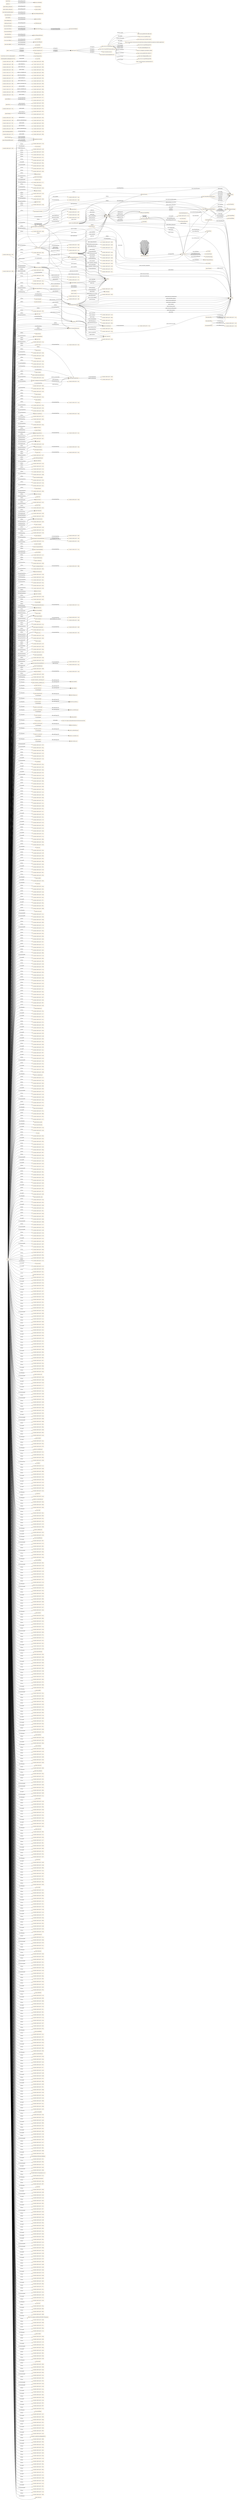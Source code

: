 digraph ar2dtool_diagram { 
rankdir=LR;
size="1501"
node [shape = rectangle, color="orange"]; "geoes:Municipio" "geopolitical:territory" "owl:Thing" "geoes:Estero" "geoes:ZonaContigua" "-21343d2:18567a2327c:-7f72" "geoes:Lavajo" "-21343d2:18567a2327c:-7c71" "geoes:Morfologia" "-21343d2:18567a2327c:-7e44" "geoes:Torrente" "-21343d2:18567a2327c:-7ce9" "geoes:MasaDeAguaArtificial" "geoes:Estuario" "-21343d2:18567a2327c:-7d26" "-21343d2:18567a2327c:-7cbe" "-21343d2:18567a2327c:-7e31" "-21343d2:18567a2327c:-7f13" "geoes:Canyo" "-21343d2:18567a2327c:-7faf" "-21343d2:18567a2327c:-7fe9" "geoes:Acuifero" "-21343d2:18567a2327c:-7f56" "-21343d2:18567a2327c:-7cc8" "geoes:Nevero" "geoes:FuenteArtificial" "geoes:Mar" "-21343d2:18567a2327c:-7e57" "-21343d2:18567a2327c:-7dbb" "-21343d2:18567a2327c:-7c3e" "geoes:Canal" "geoes:Arroyo" "-21343d2:18567a2327c:-7e1c" "-21343d2:18567a2327c:-7e4b" "-21343d2:18567a2327c:-7d2d" "-21343d2:18567a2327c:-7e63" "-21343d2:18567a2327c:-7ca8" "geoes:Rio" "-21343d2:18567a2327c:-7cd6" "geoes:Recinto" "-21343d2:18567a2327c:-7ce6" "-21343d2:18567a2327c:-7dca" "-21343d2:18567a2327c:-7ccb" "-21343d2:18567a2327c:-7fa3" "-21343d2:18567a2327c:-7f30" "geoes:Saladar" "geoes:ZonaEconomicaExclusiva" "-21343d2:18567a2327c:-7f10" "-21343d2:18567a2327c:-7f1a" "-21343d2:18567a2327c:-7e26" "geoes:FenomenoHidrografico" "-21343d2:18567a2327c:-7f59" "geoes:CanalAguasContinentales" "geoes:Aluvion" "-21343d2:18567a2327c:-7d80" "-21343d2:18567a2327c:-7ce0" "-21343d2:18567a2327c:-7fac" "-21343d2:18567a2327c:-7e71" "geoes:Acequia" "-21343d2:18567a2327c:-7e2a" "-21343d2:18567a2327c:-7e69" "-21343d2:18567a2327c:-7e6d" "-21343d2:18567a2327c:-7dc1" "geoes:AltaMar" "geoes:Pozo" "-21343d2:18567a2327c:-7d5a" "-21343d2:18567a2327c:-7c95" "-21343d2:18567a2327c:-7e1f" "geoes:AguasCorrientes" "-21343d2:18567a2327c:-7fdc" "-21343d2:18567a2327c:-7d96" "geoes:CanalMarino" "-21343d2:18567a2327c:-7d17" "-21343d2:18567a2327c:-7d45" "geoes:Delta" "geoes:Humedal" "-21343d2:18567a2327c:-7da4" "-21343d2:18567a2327c:-7fec" "geoes:Charca" "geoes:Tuberia" "-21343d2:18567a2327c:-7f8a" "-21343d2:18567a2327c:-7fc0" "geoes:Lago" "geoes:AguasSubterraneas" "geoes:Dren" "-21343d2:18567a2327c:-7fa0" "geoes:AguasDulces" "geoes:Captacion" "-21343d2:18567a2327c:-7e5c" "-21343d2:18567a2327c:-7de7" "geoes:Ibon" "-21343d2:18567a2327c:-7cef" "geoes:Nacimiento" "geoes:AguasCosteras" "geoes:Gola" "-21343d2:18567a2327c:-7e07" "-21343d2:18567a2327c:-7f29" "geoes:HidronimoPuntual" "geoes:Albufera" "-21343d2:18567a2327c:-7c40" "-21343d2:18567a2327c:-7e66" "-21343d2:18567a2327c:-7f99" "-21343d2:18567a2327c:-7ce2" "-21343d2:18567a2327c:-7c35" "-21343d2:18567a2327c:-7cee" "geoes:AguasQuietas" "-21343d2:18567a2327c:-7dd6" "geoes:ZonaHumeda" "-21343d2:18567a2327c:-7e22" "-21343d2:18567a2327c:-7e2c" "geoes:AguasMarinas" "geoes:ZonaEncharcable" "-21343d2:18567a2327c:-7fe2" "-21343d2:18567a2327c:-7d7b" "-21343d2:18567a2327c:-7cde" "-21343d2:18567a2327c:-7e51" "geoes:Basines" "-21343d2:18567a2327c:-7d04" "-21343d2:18567a2327c:-7e5f" "geoes:Embalse" "geoes:Marisma" "geoes:Ojo" "-21343d2:18567a2327c:-7fb5" "geoes:Glaciar" "geoes:AguasSuperficiales" "geoes:Acuitardo" "-21343d2:18567a2327c:-7c62" "geoes:Toma" "-21343d2:18567a2327c:-7cf5" "-21343d2:18567a2327c:-7d13" "geoes:Manantial" "-21343d2:18567a2327c:-7c89" "-21343d2:18567a2327c:-7d22" "-21343d2:18567a2327c:-7fcd" "geoes:Desembocadura" "-21343d2:18567a2327c:-7f9d" "geoes:Cascada" "-21343d2:18567a2327c:-7e09" "-21343d2:18567a2327c:-7f36" "geoes:Rapido" "-21343d2:18567a2327c:-7f1e" "-21343d2:18567a2327c:-7cad" "-21343d2:18567a2327c:-7fe5" "-21343d2:18567a2327c:-7d1e" "geoes:Corriente" "-21343d2:18567a2327c:-7c66" "-21343d2:18567a2327c:-7f69" "-21343d2:18567a2327c:-7ce4" "-21343d2:18567a2327c:-7c46" "geoes:Deposito" "-21343d2:18567a2327c:-7fd7" "geoes:AguasCorrientesArtificiales" "-21343d2:18567a2327c:-7cc4" "geoes:Canalillo" "geoes:SurgenciaNatural" "-21343d2:18567a2327c:-7f79" "-21343d2:18567a2327c:-7f4e" "geoes:SurgenciaArtificial" "-21343d2:18567a2327c:-7f25" "-21343d2:18567a2327c:-7fb8" "geoes:Bodon" "-21343d2:18567a2327c:-7ca7" "-21343d2:18567a2327c:-7f95" "-21343d2:18567a2327c:-7c5a" "geoes:MarTerritorial" "geoes:Confluencia" "-21343d2:18567a2327c:-7fd4" "-21343d2:18567a2327c:-7d0d" "geoes:CanalAguasMarinas" "-21343d2:18567a2327c:-7f6d" "-21343d2:18567a2327c:-7db2" "geoes:Distribucion" "-21343d2:18567a2327c:-7f22" "geoes:Afluente" "-21343d2:18567a2327c:-7c8d" "-21343d2:18567a2327c:-7e38" "-21343d2:18567a2327c:-7de1" "-21343d2:18567a2327c:-7dce" "-21343d2:18567a2327c:-7f60" "-21343d2:18567a2327c:-7e3f" "-21343d2:18567a2327c:-7e76" "-21343d2:18567a2327c:-7ff5" "-21343d2:18567a2327c:-7d0c" "-21343d2:18567a2327c:-7cfd" "geoes:Conducto" "-21343d2:18567a2327c:-7fbb" "-21343d2:18567a2327c:-7d53" "geoes:AguasCorrientesNaturales" "geoes:Chortal" "-21343d2:18567a2327c:-7ff2" "-21343d2:18567a2327c:-7dad" "geoes:Desague" "-21343d2:18567a2327c:-7e7c" "-21343d2:18567a2327c:-7e00" "geoes:CorrienteSubterranea" "-21343d2:18567a2327c:-7f40" "geoes:Sumidero" "-21343d2:18567a2327c:-7f8f" "-21343d2:18567a2327c:-7c5d" "-21343d2:18567a2327c:-7dc5" "-21343d2:18567a2327c:-7c99" "-21343d2:18567a2327c:-7d5e" "-21343d2:18567a2327c:-7e05" "geoes:Aljibe" "geoes:AguasQuietasNaturales" "-21343d2:18567a2327c:-7f92" "geoes:Meandro" "geoes:AguasDeTransicion" "geoes:Barranco" "geoes:MasaDeHielo" "geoes:Salina" "geoes:AguasSaladas" "geoes:Surgencia" "geoes:Ria" "-21343d2:18567a2327c:-7c42" "-21343d2:18567a2327c:-7c4c" "-21343d2:18567a2327c:-7ff8" "geoes:AguasContinentales" "geoes:CuencaHidrografica" "-21343d2:18567a2327c:-7e13" "-21343d2:18567a2327c:-7fa9" "geoes:Lucio" "-21343d2:18567a2327c:-7d72" "-21343d2:18567a2327c:-7ceb" "-21343d2:18567a2327c:-7d50" "geoes:Laguna" "-21343d2:18567a2327c:-7fd0" "-21343d2:18567a2327c:-7f16" "-21343d2:18567a2327c:-7e7f" "geoes:Aguas" "-21343d2:18567a2327c:-7e03" "-21343d2:18567a2327c:-7dee" "-21343d2:18567a2327c:-7c53" "geoes:LagunaSalada" "-21343d2:18567a2327c:-7cbb" "-21343d2:18567a2327c:-7c82" "geoes:AguasQuietasArtificiales" "-21343d2:18567a2327c:-7ffb" "geoes:FuenteArtesana" "-21343d2:18567a2327c:-7f51" "-21343d2:18567a2327c:-7d08" "-21343d2:18567a2327c:-7c96" "geoes:Rambla" "-21343d2:18567a2327c:-7d56" "-21343d2:18567a2327c:-7fc7" "-21343d2:18567a2327c:-7f80" "-21343d2:18567a2327c:-7d6f" "wgs84_pos:SpatialThing" "time:TimeZone" "time:GeneralDateTimeDescription" "time:DateTimeInterval" "15db25dbecf801a26d6dabe63c59722b" "time:TRS" "time:TemporalDuration" "time:Duration" "time:GeneralDurationDescription" "time:ProperInterval" "time:TimePosition" "716507000c7a874973410860a8de8857" "time:TemporalPosition" "time:Interval" "time:TemporalEntity" "time:MonthOfYear" "time:TemporalUnit" "time:Instant" "time:DayOfWeek" ; /*classes style*/
	"geoes:top.owl" -> "http://www.w3.org/2006/time" [ label = "owl:imports" ];
	"geoes:top.owl" -> "http://www.w3.org/2003/01/geo/wgs84_pos" [ label = "owl:imports" ];
	"geoes:top.owl" -> "http://vocab.deri.ie/scovo" [ label = "owl:imports" ];
	"geoes:top.owl" -> "http://aims.fao.org/aos/geopolitical.owl" [ label = "owl:imports" ];
	"geoes:AguasContinentales" -> "-21343d2:18567a2327c:-7e69" [ label = "owl:equivalentClass" ];
	"http://www.w3.org/2006/time" -> "http://orcid.org/0000-0002-3884-3420" [ label = "dcterms:creator" ];
	"http://www.w3.org/2006/time" -> "http://www.w3.org/TR/owl-time" [ label = "rdfs:seeAlso" ];
	"http://www.w3.org/2006/time" -> "http://dx.doi.org/10.3233/SW-150187" [ label = "rdfs:seeAlso" ];
	"http://www.w3.org/2006/time" -> "http://www.semantic-web-journal.net/content/time-ontology-extended-non-gregorian-calendar-applications" [ label = "rdfs:seeAlso" ];
	"http://www.w3.org/2006/time" -> "http://www.w3.org/TR/owl-time" [ label = "dcterms:isVersionOf" ];
	"http://www.w3.org/2006/time" -> "http://www.w3.org/2006/time#2016" [ label = "owl:versionIRI" ];
	"http://www.w3.org/2006/time" -> "mailto:panfeng66@gmail.com" [ label = "dcterms:creator" ];
	"http://www.w3.org/2006/time" -> "https://en.wikipedia.org/wiki/Jerry_Hobbs" [ label = "dcterms:creator" ];
	"http://www.w3.org/2006/time" -> "https://orcid.org/0000-0001-8269-8171" [ label = "dcterms:contributor" ];
	"http://www.w3.org/2006/time" -> "mailto:chris.little@metoffice.gov.uk" [ label = "dcterms:contributor" ];
	"http://www.w3.org/2006/time" -> "http://www.w3.org/2006/time#2006" [ label = "owl:priorVersion" ];
	"http://www.w3.org/2006/time" -> "https://creativecommons.org/licenses/by/4.0/" [ label = "dcterms:license" ];
	"time:generalDay" -> "-21343d2:18567a2327c:-7c2a" [ label = "owl:withRestrictions" ];
	"time:generalDay" -> "xsd:string" [ label = "owl:onDatatype" ];
	"time:intervalBefore" -> "time:intervalDisjoint" [ label = "rdfs:subPropertyOf" ];
	"time:intervalBefore" -> "time:before" [ label = "rdfs:subPropertyOf" ];
	"geoes:geopolitica.owl" -> "geoes:top.owl" [ label = "owl:imports" ];
	"time:inDateTime" -> "time:inTemporalPosition" [ label = "rdfs:subPropertyOf" ];
	"geoes:sometido_a_descarga_por" -> "geoes:sometido" [ label = "rdfs:subPropertyOf" ];
	"time:intervalFinishes" -> "time:intervalIn" [ label = "rdfs:subPropertyOf" ];
	"geoes:transportes.owl" -> "geoes:top.owl" [ label = "owl:imports" ];
	"wgs84_pos:location" -> "foaf:based_near" [ label = "rdfs:subPropertyOf" ];
	"geoes:AguasCorrientes" -> "-21343d2:18567a2327c:-7e66" [ label = "owl:equivalentClass" ];
	"time:hasEnd" -> "time:hasTime" [ label = "rdfs:subPropertyOf" ];
	"geoes:Rambla" -> "-21343d2:18567a2327c:-7ca8" [ label = "owl:equivalentClass" ];
	"geoes:transvasa" -> "geoes:conduce" [ label = "rdfs:subPropertyOf" ];
	"geoes:desembocaEn" -> "geoes:desagua_en" [ label = "rdfs:subPropertyOf" ];
	"geoes:Lucio" -> "-21343d2:18567a2327c:-7cf5" [ label = "owl:equivalentClass" ];
	"time:hasDurationDescription" -> "time:hasTemporalDuration" [ label = "rdfs:subPropertyOf" ];
	"geoes:" -> "geoes:hydro.owl" [ label = "owl:imports" ];
	"geoes:" -> "geoes:transportes.owl" [ label = "owl:imports" ];
	"geoes:" -> "geoes:geopolitica.owl" [ label = "owl:imports" ];
	"geoes:Acuifero" -> "-21343d2:18567a2327c:-7e7c" [ label = "owl:equivalentClass" ];
	"geoes:Aguas" -> "-21343d2:18567a2327c:-7e6d" [ label = "owl:equivalentClass" ];
	"geoes:precedeA" -> "geoes:esta_proxima_a" [ label = "rdfs:subPropertyOf" ];
	"time:intervalIn" -> "time:intervalEquals" [ label = "owl:propertyDisjointWith" ];
	"time:inTimePosition" -> "time:inTemporalPosition" [ label = "rdfs:subPropertyOf" ];
	"geoes:Pozo" -> "-21343d2:18567a2327c:-7cad" [ label = "owl:equivalentClass" ];
	"geoes:es_transvasada" -> "geoes:es_conducido_por" [ label = "rdfs:subPropertyOf" ];
	"geoes:distribuye" -> "geoes:conduce" [ label = "rdfs:subPropertyOf" ];
	"geoes:Canal" -> "-21343d2:18567a2327c:-7dc5" [ label = "owl:equivalentClass" ];
	"geoes:transmite" -> "geoes:permite" [ label = "rdfs:subPropertyOf" ];
	"time:generalYear" -> "-21343d2:18567a2327c:-7c28" [ label = "owl:withRestrictions" ];
	"time:generalYear" -> "xsd:string" [ label = "owl:onDatatype" ];
	"time:intervalStarts" -> "time:intervalIn" [ label = "rdfs:subPropertyOf" ];
	"geoes:nombre_alternativo" -> "geoes:nombre" [ label = "rdfs:subPropertyOf" ];
	"time:intervalDuring" -> "time:intervalIn" [ label = "rdfs:subPropertyOf" ];
	"time:ProperInterval" -> "time:Instant" [ label = "owl:disjointWith" ];
	"geoes:AguasQuietas" -> "-21343d2:18567a2327c:-7e22" [ label = "owl:equivalentClass" ];
	"time:seconds" -> "http://www.bipm.org/en/publications/si-brochure/second.html" [ label = "rdfs:seeAlso" ];
	"geoes:se_extrae_para" -> "geoes:alimenta_a" [ label = "rdfs:subPropertyOf" ];
	"geoes:AguasQuietasNaturales" -> "-21343d2:18567a2327c:-7e1c" [ label = "owl:equivalentClass" ];
	"geoes:Idioma_alternativo" -> "geoes:idioma" [ label = "rdfs:subPropertyOf" ];
	"time:generalMonth" -> "-21343d2:18567a2327c:-7c29" [ label = "owl:withRestrictions" ];
	"time:generalMonth" -> "xsd:string" [ label = "owl:onDatatype" ];
	"time:intervalEquals" -> "time:intervalIn" [ label = "owl:propertyDisjointWith" ];
	"geoes:CanalAguasMarinas" -> "-21343d2:18567a2327c:-7dbb" [ label = "owl:equivalentClass" ];
	"geoes:ZonaHumeda" -> "-21343d2:18567a2327c:-7c42" [ label = "owl:equivalentClass" ];
	"geoes:Afluente" -> "-21343d2:18567a2327c:-7e71" [ label = "owl:equivalentClass" ];
	"geoes:Afluente" -> "-21343d2:18567a2327c:-7e76" [ label = "owl:equivalentClass" ];
	"geoes:se_extrae" -> "geoes:es_alimentada_por" [ label = "rdfs:subPropertyOf" ];
	"geoes:AguasCorrientesArtificiales" -> "-21343d2:18567a2327c:-7e63" [ label = "owl:equivalentClass" ];
	"geoes:AguasCorrientesArtificiales" -> "-21343d2:18567a2327c:-7e5f" [ label = "owl:equivalentClass" ];
	"geoes:AguasSuperficiales" -> "-21343d2:18567a2327c:-7e00" [ label = "owl:equivalentClass" ];
	"time:hasDuration" -> "time:hasTemporalDuration" [ label = "rdfs:subPropertyOf" ];
	"geoes:AguasDeTransicion" -> "-21343d2:18567a2327c:-7e31" [ label = "owl:equivalentClass" ];
	"geoes:AguasDeTransicion" -> "-21343d2:18567a2327c:-7e3f" [ label = "owl:equivalentClass" ];
	"time:hasBeginning" -> "time:hasTime" [ label = "rdfs:subPropertyOf" ];
	"geoes:MasaDeAguaArtificial" -> "-21343d2:18567a2327c:-7cc8" [ label = "owl:equivalentClass" ];
	"geoes:Nacimiento" -> "-21343d2:18567a2327c:-7cbe" [ label = "owl:equivalentClass" ];
	"geoes:Dren" -> "-21343d2:18567a2327c:-7d5e" [ label = "owl:equivalentClass" ];
	"geoes:long" -> "geoes:coordenadas" [ label = "rdfs:subPropertyOf" ];
	"geoes:Gola" -> "-21343d2:18567a2327c:-7d1e" [ label = "owl:equivalentClass" ];
	"geoes:CanalAguasContinentales" -> "-21343d2:18567a2327c:-7dc1" [ label = "owl:equivalentClass" ];
	"geoes:AguasQuietasArtificiales" -> "-21343d2:18567a2327c:-7e1f" [ label = "owl:equivalentClass" ];
	"geoes:SurgenciaArtificial" -> "-21343d2:18567a2327c:-7c5a" [ label = "owl:equivalentClass" ];
	"time:TemporalEntity" -> "-21343d2:18567a2327c:-7c2e" [ label = "owl:unionOf" ];
	"geoes:es_distribuida" -> "geoes:es_conducido_por" [ label = "rdfs:subPropertyOf" ];
	"geoes:sigueA" -> "geoes:esta_proxima_a" [ label = "rdfs:subPropertyOf" ];
	"geoes:Surgencia" -> "-21343d2:18567a2327c:-7c5d" [ label = "owl:equivalentClass" ];
	"geoes:es_capturado" -> "geoes:es_conectado_con" [ label = "rdfs:subPropertyOf" ];
	"geoes:Desague" -> "-21343d2:18567a2327c:-7d72" [ label = "owl:equivalentClass" ];
	"geoes:captura" -> "geoes:conecta_con" [ label = "rdfs:subPropertyOf" ];
	"geoes:sometida_a_influencia_de" -> "geoes:sometido" [ label = "rdfs:subPropertyOf" ];
	"NULL" -> "-21343d2:18567a2327c:-7d70" [ label = "owl:intersectionOf" ];
	"NULL" -> "-21343d2:18567a2327c:-7d3a" [ label = "owl:intersectionOf" ];
	"NULL" -> "geoes:Deposito" [ label = "rdf:first" ];
	"NULL" -> "-21343d2:18567a2327c:-7fb9" [ label = "rdf:rest" ];
	"NULL" -> "-21343d2:18567a2327c:-7c43" [ label = "rdf:rest" ];
	"NULL" -> "geoes:Ria" [ label = "owl:someValuesFrom" ];
	"NULL" -> "geoes:Lago" [ label = "rdf:first" ];
	"NULL" -> "-21343d2:18567a2327c:-7f7d" [ label = "rdf:rest" ];
	"NULL" -> "-21343d2:18567a2327c:-7ced" [ label = "owl:unionOf" ];
	"NULL" -> "xsd:gMonth" [ label = "owl:allValuesFrom" ];
	"NULL" -> "-21343d2:18567a2327c:-7d2a" [ label = "rdf:rest" ];
	"NULL" -> "geoes:Barranco" [ label = "owl:allValuesFrom" ];
	"NULL" -> "-21343d2:18567a2327c:-7ef2" [ label = "owl:oneOf" ];
	"NULL" -> "-21343d2:18567a2327c:-7e64" [ label = "rdf:rest" ];
	"NULL" -> "-21343d2:18567a2327c:-7e2a" [ label = "rdf:first" ];
	"NULL" -> "-21343d2:18567a2327c:-7fcf" [ label = "owl:unionOf" ];
	"NULL" -> "geoes:FuenteArtesana" [ label = "rdf:first" ];
	"NULL" -> "-21343d2:18567a2327c:-7cab" [ label = "owl:intersectionOf" ];
	"NULL" -> "geoes:ZonaEncharcable" [ label = "rdf:first" ];
	"NULL" -> "-21343d2:18567a2327c:-7cd8" [ label = "rdf:rest" ];
	"NULL" -> "-21343d2:18567a2327c:-7f4b" [ label = "rdf:rest" ];
	"NULL" -> "-21343d2:18567a2327c:-7e32" [ label = "rdf:rest" ];
	"NULL" -> "-21343d2:18567a2327c:-7fbf" [ label = "owl:unionOf" ];
	"NULL" -> "-21343d2:18567a2327c:-7e82" [ label = "rdf:rest" ];
	"NULL" -> "-21343d2:18567a2327c:-7ce5" [ label = "rdf:rest" ];
	"NULL" -> "-21343d2:18567a2327c:-7fe0" [ label = "rdf:rest" ];
	"NULL" -> "-21343d2:18567a2327c:-7dfe" [ label = "rdf:rest" ];
	"NULL" -> "-21343d2:18567a2327c:-7fa1" [ label = "rdf:rest" ];
	"NULL" -> "-21343d2:18567a2327c:-7ce1" [ label = "rdf:rest" ];
	"NULL" -> "geoes:Basines" [ label = "rdf:first" ];
	"NULL" -> "-21343d2:18567a2327c:-7d58" [ label = "rdf:rest" ];
	"NULL" -> "-21343d2:18567a2327c:-7f2a" [ label = "rdf:rest" ];
	"NULL" -> "-21343d2:18567a2327c:-7ec7" [ label = "rdf:rest" ];
	"NULL" -> "-21343d2:18567a2327c:-7c8c" [ label = "owl:unionOf" ];
	"NULL" -> "-21343d2:18567a2327c:-7dcc" [ label = "rdf:rest" ];
	"NULL" -> "geoes:Canal" [ label = "rdf:first" ];
	"NULL" -> "-21343d2:18567a2327c:-7c7f" [ label = "rdf:rest" ];
	"NULL" -> "geoes:Manantial" [ label = "rdf:first" ];
	"NULL" -> "-21343d2:18567a2327c:-7cde" [ label = "rdf:first" ];
	"NULL" -> "-21343d2:18567a2327c:-7c95" [ label = "rdf:first" ];
	"NULL" -> "-21343d2:18567a2327c:-7e1b" [ label = "owl:unionOf" ];
	"NULL" -> "-21343d2:18567a2327c:-7f55" [ label = "owl:unionOf" ];
	"NULL" -> "time:GeneralDateTimeDescription" [ label = "rdf:first" ];
	"NULL" -> "-21343d2:18567a2327c:-7e03" [ label = "rdf:first" ];
	"NULL" -> "-21343d2:18567a2327c:-7cc0" [ label = "rdf:rest" ];
	"NULL" -> "-21343d2:18567a2327c:-7ed4" [ label = "rdf:rest" ];
	"NULL" -> "-21343d2:18567a2327c:-7cfc" [ label = "owl:unionOf" ];
	"NULL" -> "-21343d2:18567a2327c:-7cca" [ label = "owl:unionOf" ];
	"NULL" -> "-21343d2:18567a2327c:-7f86" [ label = "rdf:rest" ];
	"NULL" -> "-21343d2:18567a2327c:-7fed" [ label = "rdf:rest" ];
	"NULL" -> "-21343d2:18567a2327c:-7d33" [ label = "rdf:rest" ];
	"NULL" -> "time:year" [ label = "owl:onProperty" ];
	"NULL" -> "-21343d2:18567a2327c:-7fab" [ label = "owl:unionOf" ];
	"NULL" -> "-21343d2:18567a2327c:-7cff" [ label = "rdf:rest" ];
	"NULL" -> "-21343d2:18567a2327c:-7f93" [ label = "rdf:rest" ];
	"NULL" -> "-21343d2:18567a2327c:-7f54" [ label = "rdf:rest" ];
	"NULL" -> "-21343d2:18567a2327c:-7fd6" [ label = "owl:unionOf" ];
	"NULL" -> "geoes:Aguas" [ label = "rdf:first" ];
	"NULL" -> "-21343d2:18567a2327c:-7e6e" [ label = "rdf:rest" ];
	"NULL" -> "-21343d2:18567a2327c:-7f9c" [ label = "owl:unionOf" ];
	"NULL" -> "-21343d2:18567a2327c:-7e2f" [ label = "rdf:rest" ];
	"NULL" -> "geoes:Acuifero" [ label = "owl:allValuesFrom" ];
	"NULL" -> "geoes:Marisma" [ label = "owl:allValuesFrom" ];
	"NULL" -> "-21343d2:18567a2327c:-7f61" [ label = "rdf:rest" ];
	"NULL" -> "-21343d2:18567a2327c:-7f26" [ label = "rdf:rest" ];
	"NULL" -> "geoes:estaEn" [ label = "owl:onProperty" ];
	"NULL" -> "-21343d2:18567a2327c:-7d55" [ label = "owl:unionOf" ];
	"NULL" -> "time:days" [ label = "owl:onProperty" ];
	"NULL" -> "-21343d2:18567a2327c:-7cef" [ label = "owl:someValuesFrom" ];
	"NULL" -> "-21343d2:18567a2327c:-7eee" [ label = "rdf:rest" ];
	"NULL" -> "geoes:Ibon" [ label = "owl:someValuesFrom" ];
	"NULL" -> "-21343d2:18567a2327c:-7f33" [ label = "rdf:rest" ];
	"NULL" -> "-21343d2:18567a2327c:-7eaf" [ label = "rdf:rest" ];
	"NULL" -> "geoes:AguasCorrientesNaturales" [ label = "rdf:first" ];
	"NULL" -> "-21343d2:18567a2327c:-7efb" [ label = "rdf:rest" ];
	"NULL" -> "-21343d2:18567a2327c:-7ebc" [ label = "rdf:rest" ];
	"NULL" -> "geoes:CorrienteSubterranea" [ label = "rdf:first" ];
	"NULL" -> "-21343d2:18567a2327c:-7f71" [ label = "owl:unionOf" ];
	"NULL" -> "-21343d2:18567a2327c:-7f0a" [ label = "owl:oneOf" ];
	"NULL" -> "-21343d2:18567a2327c:-7f01" [ label = "rdf:rest" ];
	"NULL" -> "-21343d2:18567a2327c:-7db8" [ label = "rdf:rest" ];
	"NULL" -> "geoes:evacua_de" [ label = "owl:onProperty" ];
	"NULL" -> "-21343d2:18567a2327c:-7c41" [ label = "owl:intersectionOf" ];
	"NULL" -> "-21343d2:18567a2327c:-7d35" [ label = "owl:intersectionOf" ];
	"NULL" -> "-21343d2:18567a2327c:-7d3d" [ label = "rdf:rest" ];
	"NULL" -> "-21343d2:18567a2327c:-7fd9" [ label = "rdf:rest" ];
	"NULL" -> "-21343d2:18567a2327c:-7c24" [ label = "rdf:rest" ];
	"NULL" -> "-21343d2:18567a2327c:-7c79" [ label = "owl:intersectionOf" ];
	"NULL" -> "-21343d2:18567a2327c:-7d4a" [ label = "rdf:rest" ];
	"NULL" -> "-21343d2:18567a2327c:-7f5e" [ label = "rdf:rest" ];
	"NULL" -> "-21343d2:18567a2327c:-7fe6" [ label = "rdf:rest" ];
	"NULL" -> "geoes:conecta_con" [ label = "owl:onProperty" ];
	"NULL" -> "-21343d2:18567a2327c:-7e84" [ label = "rdf:rest" ];
	"NULL" -> "-21343d2:18567a2327c:-7fa7" [ label = "rdf:rest" ];
	"NULL" -> "-21343d2:18567a2327c:-7c31" [ label = "rdf:rest" ];
	"NULL" -> "-21343d2:18567a2327c:-7c70" [ label = "owl:unionOf" ];
	"NULL" -> "-21343d2:18567a2327c:-7e02" [ label = "rdf:rest" ];
	"NULL" -> "-21343d2:18567a2327c:-7f6b" [ label = "rdf:rest" ];
	"NULL" -> "-21343d2:18567a2327c:-7ca6" [ label = "owl:intersectionOf" ];
	"NULL" -> "-21343d2:18567a2327c:-7fd3" [ label = "owl:unionOf" ];
	"NULL" -> "-21343d2:18567a2327c:-7ff3" [ label = "rdf:rest" ];
	"NULL" -> "-21343d2:18567a2327c:-7cb9" [ label = "rdf:rest" ];
	"NULL" -> "geoes:Salina" [ label = "rdf:first" ];
	"NULL" -> "-21343d2:18567a2327c:-7f9f" [ label = "owl:unionOf" ];
	"NULL" -> "geoes:AguasCorrientesNaturales" [ label = "owl:someValuesFrom" ];
	"NULL" -> "-21343d2:18567a2327c:-7cc6" [ label = "rdf:rest" ];
	"NULL" -> "-21343d2:18567a2327c:-7f3d" [ label = "rdf:rest" ];
	"NULL" -> "-21343d2:18567a2327c:-7fc1" [ label = "rdf:rest" ];
	"NULL" -> "-21343d2:18567a2327c:-7ddf" [ label = "rdf:rest" ];
	"NULL" -> "-21343d2:18567a2327c:-7c65" [ label = "owl:unionOf" ];
	"NULL" -> "-21343d2:18567a2327c:-7e20" [ label = "rdf:rest" ];
	"NULL" -> "-21343d2:18567a2327c:-7c71" [ label = "owl:someValuesFrom" ];
	"NULL" -> "-21343d2:18567a2327c:-7d6f" [ label = "owl:allValuesFrom" ];
	"NULL" -> "-21343d2:18567a2327c:-7cd3" [ label = "rdf:rest" ];
	"NULL" -> "-21343d2:18567a2327c:-7ee7" [ label = "rdf:rest" ];
	"NULL" -> "geoes:Distribucion" [ label = "rdf:first" ];
	"NULL" -> "-21343d2:18567a2327c:-7dec" [ label = "rdf:rest" ];
	"NULL" -> "-21343d2:18567a2327c:-7ea8" [ label = "rdf:rest" ];
	"NULL" -> "-21343d2:18567a2327c:-7d07" [ label = "rdf:rest" ];
	"NULL" -> "geoes:Embalse" [ label = "owl:someValuesFrom" ];
	"NULL" -> "-21343d2:18567a2327c:-7ef4" [ label = "rdf:rest" ];
	"NULL" -> "-21343d2:18567a2327c:-7f67" [ label = "rdf:rest" ];
	"NULL" -> "-21343d2:18567a2327c:-7ef0" [ label = "rdf:rest" ];
	"NULL" -> "geoes:deposita_en" [ label = "owl:onProperty" ];
	"NULL" -> "-21343d2:18567a2327c:-7fce" [ label = "rdf:rest" ];
	"NULL" -> "-21343d2:18567a2327c:-7cc7" [ label = "owl:unionOf" ];
	"NULL" -> "geoes:AguasQuietasArtificiales" [ label = "rdf:first" ];
	"NULL" -> "geoes:AguasQuietasArtificiales" [ label = "owl:complementOf" ];
	"NULL" -> "-21343d2:18567a2327c:-7d21" [ label = "owl:unionOf" ];
	"NULL" -> "geoes:Acuifero" [ label = "rdf:first" ];
	"NULL" -> "-21343d2:18567a2327c:-7ec2" [ label = "rdf:rest" ];
	"NULL" -> "-21343d2:18567a2327c:-7f74" [ label = "rdf:rest" ];
	"NULL" -> "geoes:Manantial" [ label = "owl:allValuesFrom" ];
	"NULL" -> "geoes:Saladar" [ label = "rdf:first" ];
	"NULL" -> "-21343d2:18567a2327c:-7f39" [ label = "rdf:rest" ];
	"NULL" -> "geoes:SurgenciaArtificial" [ label = "rdf:first" ];
	"NULL" -> "-21343d2:18567a2327c:-7f6c" [ label = "owl:unionOf" ];
	"NULL" -> "-21343d2:18567a2327c:-7e8e" [ label = "rdf:rest" ];
	"NULL" -> "-21343d2:18567a2327c:-7f3f" [ label = "owl:unionOf" ];
	"NULL" -> "-21343d2:18567a2327c:-7e4f" [ label = "rdf:rest" ];
	"NULL" -> "-21343d2:18567a2327c:-7f58" [ label = "owl:unionOf" ];
	"NULL" -> "-21343d2:18567a2327c:-7e6c" [ label = "owl:unionOf" ];
	"NULL" -> "-21343d2:18567a2327c:-7f46" [ label = "rdf:rest" ];
	"NULL" -> "-21343d2:18567a2327c:-7f2f" [ label = "owl:unionOf" ];
	"NULL" -> "-21343d2:18567a2327c:-7ea1" [ label = "owl:oneOf" ];
	"NULL" -> "-21343d2:18567a2327c:-7f07" [ label = "rdf:rest" ];
	"NULL" -> "-21343d2:18567a2327c:-7ea6" [ label = "owl:oneOf" ];
	"NULL" -> "-21343d2:18567a2327c:-7dd6" [ label = "owl:someValuesFrom" ];
	"NULL" -> "-21343d2:18567a2327c:-7e1d" [ label = "rdf:rest" ];
	"NULL" -> "-21343d2:18567a2327c:-7cb3" [ label = "owl:intersectionOf" ];
	"NULL" -> "-21343d2:18567a2327c:-7f14" [ label = "rdf:rest" ];
	"NULL" -> "-21343d2:18567a2327c:-7fe8" [ label = "owl:unionOf" ];
	"NULL" -> "-21343d2:18567a2327c:-7edc" [ label = "rdf:rest" ];
	"NULL" -> "-21343d2:18567a2327c:-7d8f" [ label = "rdf:rest" ];
	"NULL" -> "geoes:es_originado_por" [ label = "owl:onProperty" ];
	"NULL" -> "-21343d2:18567a2327c:-7c37" [ label = "rdf:rest" ];
	"NULL" -> "-21343d2:18567a2327c:-7eaa" [ label = "rdf:rest" ];
	"NULL" -> "geoes:conduce" [ label = "owl:onProperty" ];
	"NULL" -> "geoes:Morfologia" [ label = "rdf:first" ];
	"NULL" -> "geoes:Lucio" [ label = "owl:someValuesFrom" ];
	"NULL" -> "-21343d2:18567a2327c:-7de5" [ label = "rdf:rest" ];
	"NULL" -> "-21343d2:18567a2327c:-7d5a" [ label = "owl:someValuesFrom" ];
	"NULL" -> "-21343d2:18567a2327c:-7ff9" [ label = "rdf:rest" ];
	"NULL" -> "-21343d2:18567a2327c:-7f4d" [ label = "owl:unionOf" ];
	"NULL" -> "-21343d2:18567a2327c:-7e70" [ label = "owl:intersectionOf" ];
	"NULL" -> "-21343d2:18567a2327c:-7e05" [ label = "rdf:first" ];
	"NULL" -> "-21343d2:18567a2327c:-7c44" [ label = "rdf:rest" ];
	"NULL" -> "-21343d2:18567a2327c:-7e58" [ label = "rdf:rest" ];
	"NULL" -> "-21343d2:18567a2327c:-7da3" [ label = "owl:intersectionOf" ];
	"NULL" -> "geoes:AguasMarinas" [ label = "owl:someValuesFrom" ];
	"NULL" -> "-21343d2:18567a2327c:-7d17" [ label = "owl:allValuesFrom" ];
	"NULL" -> "-21343d2:18567a2327c:-7f7e" [ label = "rdf:rest" ];
	"NULL" -> "-21343d2:18567a2327c:-7dee" [ label = "owl:someValuesFrom" ];
	"NULL" -> "-21343d2:18567a2327c:-7e25" [ label = "owl:unionOf" ];
	"NULL" -> "geoes:sufre_descarga_de" [ label = "owl:onProperty" ];
	"NULL" -> "-21343d2:18567a2327c:-7d7a" [ label = "owl:unionOf" ];
	"NULL" -> "-21343d2:18567a2327c:-7d04" [ label = "owl:someValuesFrom" ];
	"NULL" -> "-21343d2:18567a2327c:-7f8b" [ label = "rdf:rest" ];
	"NULL" -> "-21343d2:18567a2327c:-7f4c" [ label = "rdf:rest" ];
	"NULL" -> "-21343d2:18567a2327c:-7e72" [ label = "rdf:rest" ];
	"NULL" -> "geoes:discurre_sobre" [ label = "owl:onProperty" ];
	"NULL" -> "time:numericDuration" [ label = "owl:onProperty" ];
	"NULL" -> "-21343d2:18567a2327c:-7c34" [ label = "owl:unionOf" ];
	"NULL" -> "-21343d2:18567a2327c:-7ec8" [ label = "rdf:rest" ];
	"NULL" -> "rdf:nil" [ label = "rdf:rest" ];
	"NULL" -> "-21343d2:18567a2327c:-7f2b" [ label = "rdf:rest" ];
	"NULL" -> "-21343d2:18567a2327c:-7c3e" [ label = "rdf:first" ];
	"NULL" -> "geoes:Conducto" [ label = "rdf:first" ];
	"NULL" -> "-21343d2:18567a2327c:-7dc4" [ label = "owl:unionOf" ];
	"NULL" -> "-21343d2:18567a2327c:-7f50" [ label = "owl:unionOf" ];
	"NULL" -> "-21343d2:18567a2327c:-7cc1" [ label = "rdf:rest" ];
	"NULL" -> "-21343d2:18567a2327c:-7ed5" [ label = "rdf:rest" ];
	"NULL" -> "-21343d2:18567a2327c:-7dda" [ label = "rdf:rest" ];
	"NULL" -> "-21343d2:18567a2327c:-7f87" [ label = "rdf:rest" ];
	"NULL" -> "geoes:esta_proxima_a" [ label = "owl:onProperty" ];
	"NULL" -> "-21343d2:18567a2327c:-7fee" [ label = "rdf:rest" ];
	"NULL" -> "-21343d2:18567a2327c:-7c6a" [ label = "owl:intersectionOf" ];
	"NULL" -> "-21343d2:18567a2327c:-7e43" [ label = "owl:unionOf" ];
	"NULL" -> "-21343d2:18567a2327c:-7e50" [ label = "owl:unionOf" ];
	"NULL" -> "-21343d2:18567a2327c:-7c35" [ label = "owl:allValuesFrom" ];
	"NULL" -> "geoes:Humedal" [ label = "rdf:first" ];
	"NULL" -> "-21343d2:18567a2327c:-7ea3" [ label = "rdf:rest" ];
	"NULL" -> "-21343d2:18567a2327c:-7e14" [ label = "owl:intersectionOf" ];
	"NULL" -> "-21343d2:18567a2327c:-7e26" [ label = "owl:someValuesFrom" ];
	"NULL" -> "-21343d2:18567a2327c:-7fbc" [ label = "rdf:rest" ];
	"NULL" -> "-21343d2:18567a2327c:-7d02" [ label = "rdf:rest" ];
	"NULL" -> "-21343d2:18567a2327c:-7d91" [ label = "rdf:rest" ];
	"NULL" -> "-21343d2:18567a2327c:-7c5b" [ label = "rdf:rest" ];
	"NULL" -> "-21343d2:18567a2327c:-7eb0" [ label = "rdf:rest" ];
	"NULL" -> "-21343d2:18567a2327c:-7e7e" [ label = "owl:unionOf" ];
	"NULL" -> "time:Duration" [ label = "rdf:first" ];
	"NULL" -> "-21343d2:18567a2327c:-7f62" [ label = "rdf:rest" ];
	"NULL" -> "geoes:AguasDulces" [ label = "owl:complementOf" ];
	"NULL" -> "-21343d2:18567a2327c:-7f27" [ label = "rdf:rest" ];
	"NULL" -> "-21343d2:18567a2327c:-7ef9" [ label = "owl:oneOf" ];
	"NULL" -> "geoes:puede_fluir_como" [ label = "owl:onProperty" ];
	"NULL" -> "-21343d2:18567a2327c:-7eef" [ label = "rdf:rest" ];
	"NULL" -> "-21343d2:18567a2327c:-7f34" [ label = "rdf:rest" ];
	"NULL" -> "-21343d2:18567a2327c:-7e51" [ label = "owl:someValuesFrom" ];
	"NULL" -> "-21343d2:18567a2327c:-7ded" [ label = "owl:unionOf" ];
	"NULL" -> "-21343d2:18567a2327c:-7efc" [ label = "rdf:rest" ];
	"NULL" -> "-21343d2:18567a2327c:-7f41" [ label = "rdf:rest" ];
	"NULL" -> "-21343d2:18567a2327c:-7ebd" [ label = "rdf:rest" ];
	"NULL" -> "-21343d2:18567a2327c:-7f02" [ label = "rdf:rest" ];
	"NULL" -> "-21343d2:18567a2327c:-7eb8" [ label = "owl:oneOf" ];
	"NULL" -> "-21343d2:18567a2327c:-7d9d" [ label = "owl:intersectionOf" ];
	"NULL" -> "-21343d2:18567a2327c:-7c57" [ label = "rdf:rest" ];
	"NULL" -> "-21343d2:18567a2327c:-7d1d" [ label = "owl:intersectionOf" ];
	"NULL" -> "geoes:Embalse" [ label = "rdf:first" ];
	"NULL" -> "-21343d2:18567a2327c:-7cd9" [ label = "owl:intersectionOf" ];
	"NULL" -> "geoes:Acequia" [ label = "rdf:first" ];
	"NULL" -> "-21343d2:18567a2327c:-7c64" [ label = "rdf:rest" ];
	"NULL" -> "-21343d2:18567a2327c:-7e78" [ label = "rdf:rest" ];
	"NULL" -> "geoes:AguasQuietasNaturales" [ label = "rdf:first" ];
	"NULL" -> "-21343d2:18567a2327c:-7e1e" [ label = "owl:unionOf" ];
	"NULL" -> "-21343d2:18567a2327c:-7e39" [ label = "rdf:rest" ];
	"NULL" -> "-21343d2:18567a2327c:-7dd7" [ label = "owl:intersectionOf" ];
	"NULL" -> "-21343d2:18567a2327c:-7f9e" [ label = "rdf:rest" ];
	"NULL" -> "-21343d2:18567a2327c:-7dd3" [ label = "rdf:rest" ];
	"NULL" -> "-21343d2:18567a2327c:-7fe7" [ label = "rdf:rest" ];
	"NULL" -> "-21343d2:18567a2327c:-7f9a" [ label = "rdf:rest" ];
	"NULL" -> "-21343d2:18567a2327c:-7e85" [ label = "rdf:rest" ];
	"NULL" -> "-21343d2:18567a2327c:-7c32" [ label = "rdf:rest" ];
	"NULL" -> "-21343d2:18567a2327c:-7e09" [ label = "owl:allValuesFrom" ];
	"NULL" -> "time:second" [ label = "owl:onProperty" ];
	"NULL" -> "-21343d2:18567a2327c:-7c25" [ label = "owl:unionOf" ];
	"NULL" -> "geoes:Aluvion" [ label = "owl:someValuesFrom" ];
	"NULL" -> "-21343d2:18567a2327c:-7f5f" [ label = "owl:unionOf" ];
	"NULL" -> "-21343d2:18567a2327c:-7da1" [ label = "rdf:rest" ];
	"NULL" -> "-21343d2:18567a2327c:-7e53" [ label = "rdf:rest" ];
	"NULL" -> "geoes:se_extrae_para" [ label = "owl:onProperty" ];
	"NULL" -> "geoes:Glaciar" [ label = "owl:complementOf" ];
	"NULL" -> "-21343d2:18567a2327c:-7cee" [ label = "rdf:first" ];
	"NULL" -> "-21343d2:18567a2327c:-7e10" [ label = "rdf:rest" ];
	"NULL" -> "-21343d2:18567a2327c:-7f78" [ label = "owl:unionOf" ];
	"NULL" -> "-21343d2:18567a2327c:-7cba" [ label = "owl:unionOf" ];
	"NULL" -> "-21343d2:18567a2327c:-7f3e" [ label = "rdf:rest" ];
	"NULL" -> "-21343d2:18567a2327c:-7fc2" [ label = "rdf:rest" ];
	"NULL" -> "-21343d2:18567a2327c:-7e37" [ label = "owl:unionOf" ];
	"NULL" -> "-21343d2:18567a2327c:-7d79" [ label = "rdf:rest" ];
	"NULL" -> "geoes:Desembocadura" [ label = "rdf:first" ];
	"NULL" -> "geoes:AguasCorrientesNaturales" [ label = "owl:allValuesFrom" ];
	"NULL" -> "geoes:alimenta_a" [ label = "owl:onProperty" ];
	"NULL" -> "-21343d2:18567a2327c:-7cd4" [ label = "rdf:rest" ];
	"NULL" -> "-21343d2:18567a2327c:-7ee8" [ label = "rdf:rest" ];
	"NULL" -> "-21343d2:18567a2327c:-7f0c" [ label = "rdf:rest" ];
	"NULL" -> "-21343d2:18567a2327c:-7ea9" [ label = "rdf:rest" ];
	"NULL" -> "-21343d2:18567a2327c:-7d47" [ label = "rdf:rest" ];
	"NULL" -> "-21343d2:18567a2327c:-7dae" [ label = "rdf:rest" ];
	"NULL" -> "-21343d2:18567a2327c:-7da4" [ label = "owl:someValuesFrom" ];
	"NULL" -> "geoes:Torrente" [ label = "owl:someValuesFrom" ];
	"NULL" -> "-21343d2:18567a2327c:-7df6" [ label = "owl:intersectionOf" ];
	"NULL" -> "-21343d2:18567a2327c:-7ef5" [ label = "rdf:rest" ];
	"NULL" -> "geoes:AltaMar" [ label = "rdf:first" ];
	"NULL" -> "-21343d2:18567a2327c:-7ca2" [ label = "rdf:rest" ];
	"NULL" -> "-21343d2:18567a2327c:-7eb6" [ label = "rdf:rest" ];
	"NULL" -> "-21343d2:18567a2327c:-7e5c" [ label = "owl:allValuesFrom" ];
	"NULL" -> "-21343d2:18567a2327c:-7d54" [ label = "rdf:rest" ];
	"NULL" -> "-21343d2:18567a2327c:-7e62" [ label = "owl:unionOf" ];
	"NULL" -> "-21343d2:18567a2327c:-7d15" [ label = "rdf:rest" ];
	"NULL" -> "-21343d2:18567a2327c:-7c6e" [ label = "rdf:rest" ];
	"NULL" -> "-21343d2:18567a2327c:-7f04" [ label = "owl:oneOf" ];
	"NULL" -> "-21343d2:18567a2327c:-7c2f" [ label = "rdf:rest" ];
	"NULL" -> "geoes:sometida_a_influencia_de" [ label = "owl:onProperty" ];
	"NULL" -> "time:Interval" [ label = "rdf:first" ];
	"NULL" -> "-21343d2:18567a2327c:-7ec3" [ label = "rdf:rest" ];
	"NULL" -> "-21343d2:18567a2327c:-7f75" [ label = "rdf:rest" ];
	"NULL" -> "-21343d2:18567a2327c:-7e8f" [ label = "rdf:rest" ];
	"NULL" -> "geoes:captura" [ label = "owl:onProperty" ];
	"NULL" -> "-21343d2:18567a2327c:-7e8b" [ label = "rdf:rest" ];
	"NULL" -> "-21343d2:18567a2327c:-7f94" [ label = "owl:unionOf" ];
	"NULL" -> "-21343d2:18567a2327c:-7e0d" [ label = "rdf:rest" ];
	"NULL" -> "geoes:Mar" [ label = "rdf:first" ];
	"NULL" -> "-21343d2:18567a2327c:-7f82" [ label = "rdf:rest" ];
	"NULL" -> "geoes:Canyo" [ label = "owl:someValuesFrom" ];
	"NULL" -> "-21343d2:18567a2327c:-7f47" [ label = "rdf:rest" ];
	"NULL" -> "-21343d2:18567a2327c:-7faa" [ label = "rdf:rest" ];
	"NULL" -> "-21343d2:18567a2327c:-7f08" [ label = "rdf:rest" ];
	"NULL" -> "-21343d2:18567a2327c:-7e38" [ label = "owl:allValuesFrom" ];
	"NULL" -> "-21343d2:18567a2327c:-7ce2" [ label = "rdf:first" ];
	"NULL" -> "geoes:Nacimiento" [ label = "owl:allValuesFrom" ];
	"NULL" -> "-21343d2:18567a2327c:-7c62" [ label = "owl:someValuesFrom" ];
	"NULL" -> "-21343d2:18567a2327c:-7fa8" [ label = "owl:unionOf" ];
	"NULL" -> "-21343d2:18567a2327c:-7e6a" [ label = "rdf:rest" ];
	"NULL" -> "geoes:ZonaContigua" [ label = "rdf:first" ];
	"NULL" -> "geoes:comunica_con" [ label = "owl:onProperty" ];
	"NULL" -> "geoes:SurgenciaArtificial" [ label = "owl:complementOf" ];
	"NULL" -> "-21343d2:18567a2327c:-7def" [ label = "owl:intersectionOf" ];
	"NULL" -> "-21343d2:18567a2327c:-7edd" [ label = "rdf:rest" ];
	"NULL" -> "-21343d2:18567a2327c:-7ead" [ label = "owl:oneOf" ];
	"NULL" -> "geoes:AguasSaladas" [ label = "owl:someValuesFrom" ];
	"NULL" -> "geoes:FuenteArtificial" [ label = "owl:someValuesFrom" ];
	"NULL" -> "-21343d2:18567a2327c:-7c77" [ label = "rdf:rest" ];
	"NULL" -> "-21343d2:18567a2327c:-7c2c" [ label = "owl:unionOf" ];
	"NULL" -> "-21343d2:18567a2327c:-7eea" [ label = "rdf:rest" ];
	"NULL" -> "-21343d2:18567a2327c:-7e08" [ label = "owl:intersectionOf" ];
	"NULL" -> "-21343d2:18567a2327c:-7eab" [ label = "rdf:rest" ];
	"NULL" -> "-21343d2:18567a2327c:-7cf8" [ label = "owl:intersectionOf" ];
	"NULL" -> "geoes:Gola" [ label = "owl:someValuesFrom" ];
	"NULL" -> "-21343d2:18567a2327c:-7e98" [ label = "rdf:rest" ];
	"NULL" -> "-21343d2:18567a2327c:-7d1f" [ label = "rdf:rest" ];
	"NULL" -> "geoes:Recinto" [ label = "rdf:first" ];
	"NULL" -> "-21343d2:18567a2327c:-7d6b" [ label = "rdf:rest" ];
	"NULL" -> "-21343d2:18567a2327c:-7cd5" [ label = "owl:unionOf" ];
	"NULL" -> "-21343d2:18567a2327c:-7fc8" [ label = "rdf:rest" ];
	"NULL" -> "geoes:HidronimoPuntual" [ label = "rdf:first" ];
	"NULL" -> "-21343d2:18567a2327c:-7ee4" [ label = "owl:oneOf" ];
	"NULL" -> "-21343d2:18567a2327c:-7db2" [ label = "owl:someValuesFrom" ];
	"NULL" -> "-21343d2:18567a2327c:-7d8b" [ label = "owl:intersectionOf" ];
	"NULL" -> "time:Instant" [ label = "rdf:first" ];
	"NULL" -> "-21343d2:18567a2327c:-7d0b" [ label = "owl:intersectionOf" ];
	"NULL" -> "-21343d2:18567a2327c:-7f8c" [ label = "rdf:rest" ];
	"NULL" -> "geoes:Lucio" [ label = "owl:complementOf" ];
	"NULL" -> "-21343d2:18567a2327c:-7fb4" [ label = "owl:unionOf" ];
	"NULL" -> "-21343d2:18567a2327c:-7e96" [ label = "owl:oneOf" ];
	"NULL" -> "-21343d2:18567a2327c:-7fd5" [ label = "rdf:rest" ];
	"NULL" -> "geoes:AguasSuperficiales" [ label = "owl:someValuesFrom" ];
	"NULL" -> "geoes:Ojo" [ label = "rdf:first" ];
	"NULL" -> "-21343d2:18567a2327c:-7e34" [ label = "rdf:rest" ];
	"NULL" -> "geoes:inunda" [ label = "owl:onProperty" ];
	"NULL" -> "-21343d2:18567a2327c:-7eec" [ label = "owl:oneOf" ];
	"NULL" -> "-21343d2:18567a2327c:-7f5a" [ label = "rdf:rest" ];
	"NULL" -> "geoes:AguasMarinas" [ label = "rdf:first" ];
	"NULL" -> "-21343d2:18567a2327c:-7c53" [ label = "owl:someValuesFrom" ];
	"NULL" -> "-21343d2:18567a2327c:-7f1f" [ label = "rdf:rest" ];
	"NULL" -> "geoes:es_inundada_por" [ label = "owl:onProperty" ];
	"NULL" -> "geoes:desembocaEn" [ label = "owl:onProperty" ];
	"NULL" -> "geoes:precedeA" [ label = "owl:onProperty" ];
	"NULL" -> "-21343d2:18567a2327c:-7c81" [ label = "owl:unionOf" ];
	"NULL" -> "-21343d2:18567a2327c:-7f2c" [ label = "rdf:rest" ];
	"NULL" -> "-21343d2:18567a2327c:-7fb0" [ label = "rdf:rest" ];
	"NULL" -> "-21343d2:18567a2327c:-7d28" [ label = "rdf:rest" ];
	"NULL" -> "xsd:gDay" [ label = "owl:allValuesFrom" ];
	"NULL" -> "geoes:AguasCorrientesArtificiales" [ label = "owl:someValuesFrom" ];
	"NULL" -> "geoes:AguasCorrientesArtificiales" [ label = "rdf:first" ];
	"NULL" -> "-21343d2:18567a2327c:-7cc2" [ label = "rdf:rest" ];
	"NULL" -> "-21343d2:18567a2327c:-7ed6" [ label = "rdf:rest" ];
	"NULL" -> "-21343d2:18567a2327c:-7f88" [ label = "rdf:rest" ];
	"NULL" -> "-21343d2:18567a2327c:-7d74" [ label = "rdf:rest" ];
	"NULL" -> "-21343d2:18567a2327c:-7dc9" [ label = "owl:unionOf" ];
	"NULL" -> "-21343d2:18567a2327c:-7fef" [ label = "rdf:rest" ];
	"NULL" -> "-21343d2:18567a2327c:-7ec9" [ label = "owl:oneOf" ];
	"NULL" -> "-21343d2:18567a2327c:-7c8e" [ label = "rdf:rest" ];
	"NULL" -> "-21343d2:18567a2327c:-7e8c" [ label = "owl:oneOf" ];
	"NULL" -> "-21343d2:18567a2327c:-7ee3" [ label = "rdf:rest" ];
	"NULL" -> "time:hour" [ label = "owl:onProperty" ];
	"NULL" -> "-21343d2:18567a2327c:-7ea4" [ label = "rdf:rest" ];
	"NULL" -> "geoes:es_comunicada_por" [ label = "owl:onProperty" ];
	"NULL" -> "-21343d2:18567a2327c:-7d42" [ label = "rdf:rest" ];
	"NULL" -> "-21343d2:18567a2327c:-7fbd" [ label = "rdf:rest" ];
	"NULL" -> "-21343d2:18567a2327c:-7d92" [ label = "rdf:rest" ];
	"NULL" -> "time:week" [ label = "owl:onProperty" ];
	"NULL" -> "-21343d2:18567a2327c:-7eb1" [ label = "rdf:rest" ];
	"NULL" -> "-21343d2:18567a2327c:-7f63" [ label = "rdf:rest" ];
	"NULL" -> "-21343d2:18567a2327c:-7fca" [ label = "rdf:rest" ];
	"NULL" -> "-21343d2:18567a2327c:-7d10" [ label = "rdf:rest" ];
	"NULL" -> "geoes:AguasContinentales" [ label = "rdf:first" ];
	"NULL" -> "geoes:Lucio" [ label = "rdf:first" ];
	"NULL" -> "-21343d2:18567a2327c:-7e7d" [ label = "rdf:rest" ];
	"NULL" -> "-21343d2:18567a2327c:-7d60" [ label = "rdf:rest" ];
	"NULL" -> "geoes:es_afluente_de" [ label = "owl:onProperty" ];
	"NULL" -> "geoes:Nacimiento" [ label = "rdf:first" ];
	"NULL" -> "geoes:Canyo" [ label = "rdf:first" ];
	"NULL" -> "-21343d2:18567a2327c:-7d25" [ label = "owl:unionOf" ];
	"NULL" -> "-21343d2:18567a2327c:-7d16" [ label = "owl:unionOf" ];
	"NULL" -> "time:nominalPosition" [ label = "owl:onProperty" ];
	"NULL" -> "-21343d2:18567a2327c:-7fb7" [ label = "owl:unionOf" ];
	"NULL" -> "geoes:permite" [ label = "owl:onProperty" ];
	"NULL" -> "-21343d2:18567a2327c:-7e74" [ label = "owl:intersectionOf" ];
	"NULL" -> "-21343d2:18567a2327c:-7f81" [ label = "rdf:rest" ];
	"NULL" -> "-21343d2:18567a2327c:-7efd" [ label = "rdf:rest" ];
	"NULL" -> "-21343d2:18567a2327c:-7ddc" [ label = "owl:intersectionOf" ];
	"NULL" -> "-21343d2:18567a2327c:-7f42" [ label = "rdf:rest" ];
	"NULL" -> "-21343d2:18567a2327c:-7ebe" [ label = "rdf:rest" ];
	"NULL" -> "time:dayOfYear" [ label = "owl:onProperty" ];
	"NULL" -> "geoes:Charca" [ label = "owl:allValuesFrom" ];
	"NULL" -> "-21343d2:18567a2327c:-7f03" [ label = "rdf:rest" ];
	"NULL" -> "-21343d2:18567a2327c:-7c3b" [ label = "owl:intersectionOf" ];
	"NULL" -> "geoes:CanalAguasContinentales" [ label = "owl:someValuesFrom" ];
	"NULL" -> "-21343d2:18567a2327c:-7c97" [ label = "rdf:rest" ];
	"NULL" -> "-21343d2:18567a2327c:-7c8d" [ label = "owl:allValuesFrom" ];
	"NULL" -> "-21343d2:18567a2327c:-7c58" [ label = "rdf:rest" ];
	"NULL" -> "-21343d2:18567a2327c:-7ecb" [ label = "rdf:rest" ];
	"NULL" -> "geoes:Rambla" [ label = "owl:someValuesFrom" ];
	"NULL" -> "-21343d2:18567a2327c:-7d7e" [ label = "rdf:rest" ];
	"NULL" -> "-21343d2:18567a2327c:-7dc7" [ label = "rdf:rest" ];
	"NULL" -> "geoes:se_extrae" [ label = "owl:onProperty" ];
	"NULL" -> "-21343d2:18567a2327c:-7e13" [ label = "owl:someValuesFrom" ];
	"NULL" -> "-21343d2:18567a2327c:-7c26" [ label = "rdf:rest" ];
	"NULL" -> "geoes:actua_de_emisario_de" [ label = "owl:onProperty" ];
	"NULL" -> "-21343d2:18567a2327c:-7c92" [ label = "owl:intersectionOf" ];
	"NULL" -> "geoes:Captacion" [ label = "owl:allValuesFrom" ];
	"NULL" -> "-21343d2:18567a2327c:-7d4c" [ label = "rdf:rest" ];
	"NULL" -> "-21343d2:18567a2327c:-7dd4" [ label = "rdf:rest" ];
	"NULL" -> "-21343d2:18567a2327c:-7f1d" [ label = "owl:unionOf" ];
	"NULL" -> "-21343d2:18567a2327c:-7f9b" [ label = "rdf:rest" ];
	"NULL" -> "-21343d2:18567a2327c:-7e86" [ label = "rdf:rest" ];
	"NULL" -> "-21343d2:18567a2327c:-7c33" [ label = "rdf:rest" ];
	"NULL" -> "-21343d2:18567a2327c:-7e47" [ label = "rdf:rest" ];
	"NULL" -> "-21343d2:18567a2327c:-7e04" [ label = "rdf:rest" ];
	"NULL" -> "geoes:Manantial" [ label = "owl:complementOf" ];
	"NULL" -> "time:minutes" [ label = "owl:onProperty" ];
	"NULL" -> "-21343d2:18567a2327c:-7d22" [ label = "owl:someValuesFrom" ];
	"NULL" -> "-21343d2:18567a2327c:-7da2" [ label = "rdf:rest" ];
	"NULL" -> "-21343d2:18567a2327c:-7fb6" [ label = "rdf:rest" ];
	"NULL" -> "-21343d2:18567a2327c:-7e54" [ label = "rdf:rest" ];
	"NULL" -> "-21343d2:18567a2327c:-7e11" [ label = "rdf:rest" ];
	"NULL" -> "-21343d2:18567a2327c:-7e4a" [ label = "owl:unionOf" ];
	"NULL" -> "-21343d2:18567a2327c:-7c90" [ label = "rdf:rest" ];
	"NULL" -> "-21343d2:18567a2327c:-7db3" [ label = "owl:intersectionOf" ];
	"NULL" -> "geoes:distribuye" [ label = "owl:onProperty" ];
	"NULL" -> "-21343d2:18567a2327c:-7f7a" [ label = "rdf:rest" ];
	"NULL" -> "-21343d2:18567a2327c:-7c51" [ label = "rdf:rest" ];
	"NULL" -> "geoes:es_transvasada" [ label = "owl:onProperty" ];
	"NULL" -> "-21343d2:18567a2327c:-7fc3" [ label = "rdf:rest" ];
	"NULL" -> "-21343d2:18567a2327c:-7e61" [ label = "rdf:rest" ];
	"NULL" -> "-21343d2:18567a2327c:-7ce0" [ label = "rdf:first" ];
	"NULL" -> "geoes:Mar" [ label = "owl:someValuesFrom" ];
	"NULL" -> "-21343d2:18567a2327c:-7fc6" [ label = "owl:unionOf" ];
	"NULL" -> "-21343d2:18567a2327c:-7ee9" [ label = "rdf:rest" ];
	"NULL" -> "time:numericPosition" [ label = "owl:onProperty" ];
	"NULL" -> "-21343d2:18567a2327c:-7c82" [ label = "owl:allValuesFrom" ];
	"NULL" -> "-21343d2:18567a2327c:-7f0d" [ label = "rdf:rest" ];
	"NULL" -> "geoes:Ibon" [ label = "owl:complementOf" ];
	"NULL" -> "-21343d2:18567a2327c:-7d09" [ label = "rdf:rest" ];
	"NULL" -> "-21343d2:18567a2327c:-7ef6" [ label = "rdf:rest" ];
	"NULL" -> "-21343d2:18567a2327c:-7dd5" [ label = "owl:unionOf" ];
	"NULL" -> "-21343d2:18567a2327c:-7eb7" [ label = "rdf:rest" ];
	"NULL" -> "geoes:Toma" [ label = "rdf:first" ];
	"NULL" -> "geoes:AguasDeTransicion" [ label = "rdf:first" ];
	"NULL" -> "-21343d2:18567a2327c:-7dbc" [ label = "rdf:rest" ];
	"NULL" -> "-21343d2:18567a2327c:-7c88" [ label = "owl:unionOf" ];
	"NULL" -> "-21343d2:18567a2327c:-7c6f" [ label = "rdf:rest" ];
	"NULL" -> "geoes:Chortal" [ label = "rdf:first" ];
	"NULL" -> "geoes:Estuario" [ label = "rdf:first" ];
	"NULL" -> "-21343d2:18567a2327c:-7d26" [ label = "owl:someValuesFrom" ];
	"NULL" -> "-21343d2:18567a2327c:-7ec4" [ label = "rdf:rest" ];
	"NULL" -> "-21343d2:18567a2327c:-7d62" [ label = "rdf:rest" ];
	"NULL" -> "-21343d2:18567a2327c:-7f76" [ label = "rdf:rest" ];
	"NULL" -> "-21343d2:18567a2327c:-7fdd" [ label = "rdf:rest" ];
	"NULL" -> "-21343d2:18567a2327c:-7ff1" [ label = "owl:unionOf" ];
	"NULL" -> "time:hasTRS" [ label = "owl:onProperty" ];
	"NULL" -> "geoes:Ibon" [ label = "rdf:first" ];
	"NULL" -> "-21343d2:18567a2327c:-7dac" [ label = "owl:intersectionOf" ];
	"NULL" -> "-21343d2:18567a2327c:-7ed1" [ label = "rdf:rest" ];
	"NULL" -> "-21343d2:18567a2327c:-7f83" [ label = "rdf:rest" ];
	"NULL" -> "-21343d2:18567a2327c:-7fea" [ label = "rdf:rest" ];
	"NULL" -> "-21343d2:18567a2327c:-7d30" [ label = "rdf:rest" ];
	"NULL" -> "-21343d2:18567a2327c:-7e12" [ label = "owl:unionOf" ];
	"NULL" -> "-21343d2:18567a2327c:-7f48" [ label = "rdf:rest" ];
	"NULL" -> "-21343d2:18567a2327c:-7f09" [ label = "rdf:rest" ];
	"NULL" -> "-21343d2:18567a2327c:-7c4a" [ label = "rdf:rest" ];
	"NULL" -> "geoes:AguasMarinas" [ label = "owl:allValuesFrom" ];
	"NULL" -> "-21343d2:18567a2327c:-7e90" [ label = "owl:oneOf" ];
	"NULL" -> "-21343d2:18567a2327c:-7d08" [ label = "rdf:first" ];
	"NULL" -> "-21343d2:18567a2327c:-7fa2" [ label = "owl:unionOf" ];
	"NULL" -> "-21343d2:18567a2327c:-7fe4" [ label = "owl:unionOf" ];
	"NULL" -> "-21343d2:18567a2327c:-7fe1" [ label = "owl:unionOf" ];
	"NULL" -> "-21343d2:18567a2327c:-7e6b" [ label = "rdf:rest" ];
	"NULL" -> "-21343d2:18567a2327c:-7cf3" [ label = "owl:intersectionOf" ];
	"NULL" -> "time:timeZone" [ label = "owl:onProperty" ];
	"NULL" -> "geoes:SurgenciaNatural" [ label = "rdf:first" ];
	"NULL" -> "-21343d2:18567a2327c:-7ede" [ label = "rdf:rest" ];
	"NULL" -> "-21343d2:18567a2327c:-7f23" [ label = "rdf:rest" ];
	"NULL" -> "-21343d2:18567a2327c:-7d6e" [ label = "owl:unionOf" ];
	"NULL" -> "time:unitType" [ label = "owl:onProperty" ];
	"NULL" -> "-21343d2:18567a2327c:-7eeb" [ label = "rdf:rest" ];
	"NULL" -> "-21343d2:18567a2327c:-7c39" [ label = "rdf:rest" ];
	"NULL" -> "-21343d2:18567a2327c:-7ceb" [ label = "rdf:first" ];
	"NULL" -> "-21343d2:18567a2327c:-7eac" [ label = "rdf:rest" ];
	"NULL" -> "-21343d2:18567a2327c:-7d45" [ label = "owl:allValuesFrom" ];
	"NULL" -> "-21343d2:18567a2327c:-7e99" [ label = "rdf:rest" ];
	"NULL" -> "-21343d2:18567a2327c:-7c85" [ label = "rdf:rest" ];
	"NULL" -> "-21343d2:18567a2327c:-7da8" [ label = "rdf:rest" ];
	"NULL" -> "geoes:Aluvion" [ label = "rdf:first" ];
	"NULL" -> "geoes:consta_de" [ label = "owl:onProperty" ];
	"NULL" -> "-21343d2:18567a2327c:-7df4" [ label = "rdf:rest" ];
	"NULL" -> "geoes:Desembocadura" [ label = "owl:someValuesFrom" ];
	"NULL" -> "geoes:tiene_afluente" [ label = "owl:onProperty" ];
	"NULL" -> "-21343d2:18567a2327c:-7d6c" [ label = "rdf:rest" ];
	"NULL" -> "-21343d2:18567a2327c:-7e21" [ label = "owl:unionOf" ];
	"NULL" -> "geoes:FuenteArtificial" [ label = "rdf:first" ];
	"NULL" -> "-21343d2:18567a2327c:-7dca" [ label = "owl:someValuesFrom" ];
	"NULL" -> "-21343d2:18567a2327c:-7fc9" [ label = "rdf:rest" ];
	"NULL" -> "geoes:Sumidero" [ label = "owl:someValuesFrom" ];
	"NULL" -> "-21343d2:18567a2327c:-7e67" [ label = "rdf:rest" ];
	"NULL" -> "-21343d2:18567a2327c:-7d00" [ label = "owl:intersectionOf" ];
	"NULL" -> "-21343d2:18567a2327c:-7d31" [ label = "owl:intersectionOf" ];
	"NULL" -> "geoes:Acuitardo" [ label = "rdf:first" ];
	"NULL" -> "-21343d2:18567a2327c:-7f8d" [ label = "rdf:rest" ];
	"NULL" -> "geoes:sigueA" [ label = "owl:onProperty" ];
	"NULL" -> "-21343d2:18567a2327c:-7e89" [ label = "owl:oneOf" ];
	"NULL" -> "geoes:AguasDulces" [ label = "rdf:first" ];
	"NULL" -> "-21343d2:18567a2327c:-7cec" [ label = "owl:intersectionOf" ];
	"NULL" -> "geoes:sometido_a_descarga_por" [ label = "owl:onProperty" ];
	"NULL" -> "time:months" [ label = "owl:onProperty" ];
	"NULL" -> "geoes:MasaDeHielo" [ label = "owl:complementOf" ];
	"NULL" -> "-21343d2:18567a2327c:-7ce8" [ label = "rdf:rest" ];
	"NULL" -> "-21343d2:18567a2327c:-7fe3" [ label = "rdf:rest" ];
	"NULL" -> "-21343d2:18567a2327c:-7f5b" [ label = "rdf:rest" ];
	"NULL" -> "-21343d2:18567a2327c:-7d4f" [ label = "owl:unionOf" ];
	"NULL" -> "-21343d2:18567a2327c:-7e4b" [ label = "owl:allValuesFrom" ];
	"NULL" -> "-21343d2:18567a2327c:-7ca9" [ label = "rdf:rest" ];
	"NULL" -> "-21343d2:18567a2327c:-7fa4" [ label = "rdf:rest" ];
	"NULL" -> "geoes:transmite" [ label = "owl:onProperty" ];
	"NULL" -> "-21343d2:18567a2327c:-7e42" [ label = "rdf:rest" ];
	"NULL" -> "-21343d2:18567a2327c:-7c4b" [ label = "owl:unionOf" ];
	"NULL" -> "-21343d2:18567a2327c:-7e93" [ label = "owl:oneOf" ];
	"NULL" -> "geoes:Delta" [ label = "rdf:first" ];
	"NULL" -> "-21343d2:18567a2327c:-7e92" [ label = "rdf:rest" ];
	"NULL" -> "geoes:parte_de" [ label = "owl:onProperty" ];
	"NULL" -> "-21343d2:18567a2327c:-7ff0" [ label = "rdf:rest" ];
	"NULL" -> "-21343d2:18567a2327c:-7cf1" [ label = "rdf:rest" ];
	"NULL" -> "-21343d2:18567a2327c:-7f2d" [ label = "rdf:rest" ];
	"NULL" -> "-21343d2:18567a2327c:-7c27" [ label = "owl:unionOf" ];
	"NULL" -> "-21343d2:18567a2327c:-7fb1" [ label = "rdf:rest" ];
	"NULL" -> "-21343d2:18567a2327c:-7e60" [ label = "rdf:rest" ];
	"NULL" -> "-21343d2:18567a2327c:-7f89" [ label = "owl:unionOf" ];
	"NULL" -> "-21343d2:18567a2327c:-7f15" [ label = "owl:unionOf" ];
	"NULL" -> "-21343d2:18567a2327c:-7f3a" [ label = "rdf:rest" ];
	"NULL" -> "-21343d2:18567a2327c:-7ed7" [ label = "rdf:rest" ];
	"NULL" -> "time:hours" [ label = "owl:onProperty" ];
	"NULL" -> "-21343d2:18567a2327c:-7ed8" [ label = "owl:oneOf" ];
	"NULL" -> "geoes:Captacion" [ label = "rdf:first" ];
	"NULL" -> "-21343d2:18567a2327c:-7c8b" [ label = "rdf:rest" ];
	"NULL" -> "geoes:Arroyo" [ label = "rdf:first" ];
	"NULL" -> "-21343d2:18567a2327c:-7f96" [ label = "rdf:rest" ];
	"NULL" -> "-21343d2:18567a2327c:-7ea5" [ label = "rdf:rest" ];
	"NULL" -> "-21343d2:18567a2327c:-7d43" [ label = "rdf:rest" ];
	"NULL" -> "-21343d2:18567a2327c:-7f57" [ label = "rdf:rest" ];
	"NULL" -> "-21343d2:18567a2327c:-7daa" [ label = "rdf:rest" ];
	"NULL" -> "-21343d2:18567a2327c:-7fbe" [ label = "rdf:rest" ];
	"NULL" -> "-21343d2:18567a2327c:-7d93" [ label = "rdf:rest" ];
	"NULL" -> "time:weeks" [ label = "owl:onProperty" ];
	"NULL" -> "-21343d2:18567a2327c:-7ef1" [ label = "rdf:rest" ];
	"NULL" -> "-21343d2:18567a2327c:-7eb2" [ label = "rdf:rest" ];
	"NULL" -> "geoes:AguasSubterraneas" [ label = "rdf:first" ];
	"NULL" -> "geoes:es_distribuida" [ label = "owl:onProperty" ];
	"NULL" -> "-21343d2:18567a2327c:-7f64" [ label = "rdf:rest" ];
	"NULL" -> "-21343d2:18567a2327c:-7fcb" [ label = "rdf:rest" ];
	"NULL" -> "-21343d2:18567a2327c:-7c52" [ label = "owl:unionOf" ];
	"NULL" -> "-21343d2:18567a2327c:-7d11" [ label = "rdf:rest" ];
	"NULL" -> "geoes:Marisma" [ label = "rdf:first" ];
	"NULL" -> "-21343d2:18567a2327c:-7c2b" [ label = "rdf:rest" ];
	"NULL" -> "-21343d2:18567a2327c:-7cdd" [ label = "rdf:rest" ];
	"NULL" -> "geoes:Barranco" [ label = "owl:someValuesFrom" ];
	"NULL" -> "-21343d2:18567a2327c:-7c45" [ label = "owl:unionOf" ];
	"NULL" -> "-21343d2:18567a2327c:-7f7f" [ label = "owl:unionOf" ];
	"NULL" -> "geoes:AguasDulces" [ label = "owl:someValuesFrom" ];
	"NULL" -> "geoes:AguasSubterraneas" [ label = "owl:allValuesFrom" ];
	"NULL" -> "-21343d2:18567a2327c:-7efe" [ label = "rdf:rest" ];
	"NULL" -> "-21343d2:18567a2327c:-7f98" [ label = "owl:unionOf" ];
	"NULL" -> "-21343d2:18567a2327c:-7d7b" [ label = "owl:someValuesFrom" ];
	"NULL" -> "-21343d2:18567a2327c:-7f43" [ label = "rdf:rest" ];
	"NULL" -> "-21343d2:18567a2327c:-7ebf" [ label = "rdf:rest" ];
	"NULL" -> "xsd:decimal" [ label = "owl:allValuesFrom" ];
	"NULL" -> "time:GeneralDurationDescription" [ label = "rdf:first" ];
	"NULL" -> "-21343d2:18567a2327c:-7e56" [ label = "owl:unionOf" ];
	"NULL" -> "-21343d2:18567a2327c:-7cfb" [ label = "rdf:rest" ];
	"NULL" -> "geoes:descarga_en" [ label = "owl:onProperty" ];
	"NULL" -> "-21343d2:18567a2327c:-7ce6" [ label = "rdf:first" ];
	"NULL" -> "-21343d2:18567a2327c:-7e1a" [ label = "rdf:rest" ];
	"NULL" -> "-21343d2:18567a2327c:-7d5d" [ label = "owl:intersectionOf" ];
	"NULL" -> "-21343d2:18567a2327c:-7d76" [ label = "owl:intersectionOf" ];
	"NULL" -> "geoes:ZonaEconomicaExclusiva" [ label = "rdf:first" ];
	"NULL" -> "-21343d2:18567a2327c:-7ecc" [ label = "rdf:rest" ];
	"NULL" -> "geoes:es_alimentada_por" [ label = "owl:onProperty" ];
	"NULL" -> "-21343d2:18567a2327c:-7f11" [ label = "rdf:rest" ];
	"NULL" -> "geoes:almacena" [ label = "owl:onProperty" ];
	"NULL" -> "geoes:AguasSuperficiales" [ label = "owl:allValuesFrom" ];
	"NULL" -> "-21343d2:18567a2327c:-7dc8" [ label = "rdf:rest" ];
	"NULL" -> "-21343d2:18567a2327c:-7f24" [ label = "owl:unionOf" ];
	"NULL" -> "geoes:Rio" [ label = "owl:someValuesFrom" ];
	"NULL" -> "geoes:Nevero" [ label = "rdf:first" ];
	"NULL" -> "-21343d2:18567a2327c:-7e87" [ label = "rdf:rest" ];
	"NULL" -> "-21343d2:18567a2327c:-7d2c" [ label = "owl:intersectionOf" ];
	"NULL" -> "-21343d2:18567a2327c:-7c66" [ label = "owl:someValuesFrom" ];
	"NULL" -> "-21343d2:18567a2327c:-7d51" [ label = "owl:intersectionOf" ];
	"NULL" -> "-21343d2:18567a2327c:-7e48" [ label = "rdf:rest" ];
	"NULL" -> "-21343d2:18567a2327c:-7e7f" [ label = "owl:someValuesFrom" ];
	"NULL" -> "geoes:AguasSaladas" [ label = "owl:complementOf" ];
	"NULL" -> "-21343d2:18567a2327c:-7c84" [ label = "rdf:rest" ];
	"NULL" -> "-21343d2:18567a2327c:-7ce7" [ label = "owl:intersectionOf" ];
	"NULL" -> "geoes:Rambla" [ label = "rdf:first" ];
	"NULL" -> "geoes:desagua_en" [ label = "owl:onProperty" ];
	"NULL" -> "-21343d2:18567a2327c:-7f6e" [ label = "rdf:rest" ];
	"NULL" -> "-21343d2:18567a2327c:-7ff6" [ label = "rdf:rest" ];
	"NULL" -> "-21343d2:18567a2327c:-7d1b" [ label = "rdf:rest" ];
	"NULL" -> "xsd:gYear" [ label = "owl:allValuesFrom" ];
	"NULL" -> "-21343d2:18567a2327c:-7e55" [ label = "rdf:rest" ];
	"NULL" -> "geoes:CanalAguasContinentales" [ label = "rdf:first" ];
	"NULL" -> "-21343d2:18567a2327c:-7e65" [ label = "owl:unionOf" ];
	"NULL" -> "-21343d2:18567a2327c:-7f7b" [ label = "rdf:rest" ];
	"NULL" -> "geoes:MasaDeHielo" [ label = "owl:someValuesFrom" ];
	"NULL" -> "time:unitMonth" [ label = "owl:hasValue" ];
	"NULL" -> "-21343d2:18567a2327c:-7cc9" [ label = "rdf:rest" ];
	"NULL" -> "-21343d2:18567a2327c:-7f0f" [ label = "owl:unionOf" ];
	"NULL" -> "-21343d2:18567a2327c:-7db0" [ label = "rdf:rest" ];
	"NULL" -> "-21343d2:18567a2327c:-7fc4" [ label = "rdf:rest" ];
	"NULL" -> "-21343d2:18567a2327c:-7ec0" [ label = "owl:oneOf" ];
	"NULL" -> "geoes:AguasDeTransicion" [ label = "owl:complementOf" ];
	"NULL" -> "-21343d2:18567a2327c:-7fcc" [ label = "owl:unionOf" ];
	"NULL" -> "-21343d2:18567a2327c:-7c40" [ label = "rdf:first" ];
	"NULL" -> "-21343d2:18567a2327c:-7fd1" [ label = "rdf:rest" ];
	"NULL" -> "-21343d2:18567a2327c:-7f0e" [ label = "rdf:rest" ];
	"NULL" -> "geoes:Estero" [ label = "rdf:first" ];
	"NULL" -> "geoes:Ria" [ label = "rdf:first" ];
	"NULL" -> "-21343d2:18567a2327c:-7c99" [ label = "owl:allValuesFrom" ];
	"NULL" -> "-21343d2:18567a2327c:-7ce3" [ label = "rdf:rest" ];
	"NULL" -> "-21343d2:18567a2327c:-7c9e" [ label = "rdf:rest" ];
	"NULL" -> "-21343d2:18567a2327c:-7ef7" [ label = "rdf:rest" ];
	"NULL" -> "-21343d2:18567a2327c:-7dfc" [ label = "rdf:rest" ];
	"NULL" -> "-21343d2:18567a2327c:-7f1b" [ label = "rdf:rest" ];
	"NULL" -> "time:monthOfYear" [ label = "owl:onProperty" ];
	"NULL" -> "-21343d2:18567a2327c:-7cb1" [ label = "rdf:rest" ];
	"NULL" -> "-21343d2:18567a2327c:-7f77" [ label = "rdf:rest" ];
	"NULL" -> "-21343d2:18567a2327c:-7fde" [ label = "rdf:rest" ];
	"NULL" -> "-21343d2:18567a2327c:-7d24" [ label = "rdf:rest" ];
	"NULL" -> "geoes:Lago" [ label = "owl:someValuesFrom" ];
	"NULL" -> "-21343d2:18567a2327c:-7f21" [ label = "owl:unionOf" ];
	"NULL" -> "-21343d2:18567a2327c:-7f84" [ label = "rdf:rest" ];
	"NULL" -> "-21343d2:18567a2327c:-7f49" [ label = "rdf:rest" ];
	"NULL" -> "geoes:es_almacenado_en" [ label = "owl:onProperty" ];
	"NULL" -> "-21343d2:18567a2327c:-7e9e" [ label = "rdf:rest" ];
	"NULL" -> "-21343d2:18567a2327c:-7d80" [ label = "owl:allValuesFrom" ];
	"NULL" -> "-21343d2:18567a2327c:-7e9a" [ label = "rdf:rest" ];
	"NULL" -> "geoes:Tuberia" [ label = "owl:allValuesFrom" ];
	"NULL" -> "-21343d2:18567a2327c:-7ea0" [ label = "rdf:rest" ];
	"NULL" -> "-21343d2:18567a2327c:-7f52" [ label = "rdf:rest" ];
	"NULL" -> "-21343d2:18567a2327c:-7f17" [ label = "rdf:rest" ];
	"NULL" -> "-21343d2:18567a2327c:-7e2d" [ label = "rdf:rest" ];
	"NULL" -> "geoes:transvasa" [ label = "owl:onProperty" ];
	"NULL" -> "geoes:es_capturado" [ label = "owl:onProperty" ];
	"NULL" -> "-21343d2:18567a2327c:-7edf" [ label = "rdf:rest" ];
	"NULL" -> "-21343d2:18567a2327c:-7e68" [ label = "owl:unionOf" ];
	"NULL" -> "geoes:Desembocadura" [ label = "owl:allValuesFrom" ];
	"NULL" -> "-21343d2:18567a2327c:-7f70" [ label = "rdf:rest" ];
	"NULL" -> "-21343d2:18567a2327c:-7fdb" [ label = "owl:unionOf" ];
	"NULL" -> "-21343d2:18567a2327c:-7d59" [ label = "owl:unionOf" ];
	"NULL" -> "-21343d2:18567a2327c:-7f31" [ label = "rdf:rest" ];
	"NULL" -> "-21343d2:18567a2327c:-7d9b" [ label = "rdf:rest" ];
	"NULL" -> "-21343d2:18567a2327c:-7c86" [ label = "rdf:rest" ];
	"NULL" -> "geoes:Sumidero" [ label = "rdf:first" ];
	"NULL" -> "-21343d2:18567a2327c:-7eba" [ label = "rdf:rest" ];
	"NULL" -> "-21343d2:18567a2327c:-7e18" [ label = "rdf:rest" ];
	"NULL" -> "-21343d2:18567a2327c:-7d6d" [ label = "rdf:rest" ];
	"NULL" -> "-21343d2:18567a2327c:-7ee1" [ label = "owl:oneOf" ];
	"NULL" -> "-21343d2:18567a2327c:-7db6" [ label = "rdf:rest" ];
	"NULL" -> "-21343d2:18567a2327c:-7cc4" [ label = "owl:allValuesFrom" ];
	"NULL" -> "-21343d2:18567a2327c:-7e29" [ label = "rdf:rest" ];
	"NULL" -> "geoes:esCapitalDe" [ label = "owl:onProperty" ];
	"NULL" -> "-21343d2:18567a2327c:-7f4f" [ label = "rdf:rest" ];
	"NULL" -> "-21343d2:18567a2327c:-7dc3" [ label = "rdf:rest" ];
	"NULL" -> "time:seconds" [ label = "owl:onProperty" ];
	"NULL" -> "-21343d2:18567a2327c:-7e36" [ label = "rdf:rest" ];
	"NULL" -> "time:TemporalPosition" [ label = "rdf:first" ];
	"NULL" -> "-21343d2:18567a2327c:-7f68" [ label = "owl:unionOf" ];
	"NULL" -> "-21343d2:18567a2327c:-7cbb" [ label = "owl:allValuesFrom" ];
	"NULL" -> "-21343d2:18567a2327c:-7f5c" [ label = "rdf:rest" ];
	"NULL" -> "-21343d2:18567a2327c:-7c4c" [ label = "owl:allValuesFrom" ];
	"NULL" -> "-21343d2:18567a2327c:-7fa5" [ label = "rdf:rest" ];
	"NULL" -> "geoes:Bodon" [ label = "owl:complementOf" ];
	"NULL" -> "-21343d2:18567a2327c:-7d03" [ label = "owl:unionOf" ];
	"NULL" -> "-21343d2:18567a2327c:-7c3d" [ label = "owl:unionOf" ];
	"NULL" -> "geoes:Confluencia" [ label = "rdf:first" ];
	"NULL" -> "-21343d2:18567a2327c:-7cf6" [ label = "rdf:rest" ];
	"NULL" -> "-21343d2:18567a2327c:-7d97" [ label = "owl:intersectionOf" ];
	"NULL" -> "-21343d2:18567a2327c:-7cb7" [ label = "rdf:rest" ];
	"NULL" -> "-21343d2:18567a2327c:-7f2e" [ label = "rdf:rest" ];
	"NULL" -> "geoes:Pozo" [ label = "rdf:first" ];
	"NULL" -> "-21343d2:18567a2327c:-7fb2" [ label = "rdf:rest" ];
	"NULL" -> "-21343d2:18567a2327c:-7d69" [ label = "rdf:rest" ];
	"NULL" -> "-21343d2:18567a2327c:-7dcd" [ label = "owl:unionOf" ];
	"NULL" -> "67bec9f0a8f4a555f92de9c52d980d5a" [ label = "rdf:first" ];
	"NULL" -> "-21343d2:18567a2327c:-7f12" [ label = "owl:unionOf" ];
	"NULL" -> "-21343d2:18567a2327c:-7f3b" [ label = "rdf:rest" ];
	"NULL" -> "geoes:Laguna" [ label = "rdf:first" ];
	"NULL" -> "-21343d2:18567a2327c:-7c61" [ label = "owl:intersectionOf" ];
	"NULL" -> "geoes:CanalMarino" [ label = "owl:someValuesFrom" ];
	"NULL" -> "-21343d2:18567a2327c:-7ed2" [ label = "owl:oneOf" ];
	"NULL" -> "-21343d2:18567a2327c:-7d66" [ label = "owl:intersectionOf" ];
	"NULL" -> "geoes:Aljibe" [ label = "rdf:first" ];
	"NULL" -> "87436f579d97d617b36c463bc201cc27" [ label = "rdf:first" ];
	"NULL" -> "-21343d2:18567a2327c:-7cd1" [ label = "rdf:rest" ];
	"NULL" -> "geoes:dispone_de_emisario" [ label = "owl:onProperty" ];
	"NULL" -> "-21343d2:18567a2327c:-7dea" [ label = "rdf:rest" ];
	"NULL" -> "-21343d2:18567a2327c:-7f97" [ label = "rdf:rest" ];
	"NULL" -> "time:day" [ label = "owl:onProperty" ];
	"NULL" -> "-21343d2:18567a2327c:-7d94" [ label = "rdf:rest" ];
	"NULL" -> "-21343d2:18567a2327c:-7dff" [ label = "owl:unionOf" ];
	"NULL" -> "-21343d2:18567a2327c:-7dc0" [ label = "owl:intersectionOf" ];
	"NULL" -> "-21343d2:18567a2327c:-7ecf" [ label = "owl:oneOf" ];
	"NULL" -> "-21343d2:18567a2327c:-7eb3" [ label = "rdf:rest" ];
	"NULL" -> "-21343d2:18567a2327c:-7f65" [ label = "rdf:rest" ];
	"NULL" -> "-21343d2:18567a2327c:-7d12" [ label = "owl:unionOf" ];
	"NULL" -> "-21343d2:18567a2327c:-7f37" [ label = "rdf:rest" ];
	"NULL" -> "-21343d2:18567a2327c:-7e3d" [ label = "owl:intersectionOf" ];
	"NULL" -> "-21343d2:18567a2327c:-7e4d" [ label = "rdf:rest" ];
	"NULL" -> "-21343d2:18567a2327c:-7e0e" [ label = "rdf:rest" ];
	"NULL" -> "-21343d2:18567a2327c:-7eff" [ label = "rdf:rest" ];
	"NULL" -> "-21343d2:18567a2327c:-7f44" [ label = "rdf:rest" ];
	"NULL" -> "geoes:Acuifero" [ label = "owl:someValuesFrom" ];
	"NULL" -> "-21343d2:18567a2327c:-7eb4" [ label = "owl:oneOf" ];
	"NULL" -> "-21343d2:18567a2327c:-7f90" [ label = "rdf:rest" ];
	"NULL" -> "-21343d2:18567a2327c:-7e5a" [ label = "rdf:rest" ];
	"NULL" -> "-21343d2:18567a2327c:-7de0" [ label = "owl:unionOf" ];
	"NULL" -> "-21343d2:18567a2327c:-7d44" [ label = "owl:unionOf" ];
	"NULL" -> "-21343d2:18567a2327c:-7ffa" [ label = "owl:unionOf" ];
	"NULL" -> "-21343d2:18567a2327c:-7ecd" [ label = "rdf:rest" ];
	"NULL" -> "-21343d2:18567a2327c:-7ca4" [ label = "owl:intersectionOf" ];
	"NULL" -> "-21343d2:18567a2327c:-7d84" [ label = "owl:intersectionOf" ];
	"NULL" -> "geoes:AguasSaladas" [ label = "rdf:first" ];
	"NULL" -> "-21343d2:18567a2327c:-7eda" [ label = "rdf:rest" ];
	"NULL" -> "-21343d2:18567a2327c:-7d96" [ label = "owl:someValuesFrom" ];
	"NULL" -> "geoes:MasaDeHielo" [ label = "rdf:first" ];
	"NULL" -> "-21343d2:18567a2327c:-7c98" [ label = "owl:unionOf" ];
	"NULL" -> "geoes:AguasContinentales" [ label = "owl:someValuesFrom" ];
	"NULL" -> "-21343d2:18567a2327c:-7d4e" [ label = "rdf:rest" ];
	"NULL" -> "-21343d2:18567a2327c:-7d7f" [ label = "owl:unionOf" ];
	"NULL" -> "geoes:Rio" [ label = "owl:allValuesFrom" ];
	"NULL" -> "-21343d2:18567a2327c:-7d0f" [ label = "rdf:rest" ];
	"NULL" -> "-21343d2:18567a2327c:-7e88" [ label = "rdf:rest" ];
	"NULL" -> "-21343d2:18567a2327c:-7d0d" [ label = "owl:allValuesFrom" ];
	"NULL" -> "geoes:Charca" [ label = "rdf:first" ];
	"NULL" -> "-21343d2:18567a2327c:-7e49" [ label = "rdf:rest" ];
	"NULL" -> "geoes:Lavajo" [ label = "owl:complementOf" ];
	"NULL" -> "-21343d2:18567a2327c:-7de7" [ label = "owl:allValuesFrom" ];
	"NULL" -> "-21343d2:18567a2327c:-7e06" [ label = "rdf:rest" ];
	"NULL" -> "-21343d2:18567a2327c:-7c59" [ label = "owl:unionOf" ];
	"NULL" -> "-21343d2:18567a2327c:-7d5b" [ label = "rdf:rest" ];
	"NULL" -> "-21343d2:18567a2327c:-7f6f" [ label = "rdf:rest" ];
	"NULL" -> "geoes:AguasSubterraneas" [ label = "owl:someValuesFrom" ];
	"NULL" -> "-21343d2:18567a2327c:-7e95" [ label = "rdf:rest" ];
	"NULL" -> "-21343d2:18567a2327c:-7e07" [ label = "rdf:first" ];
	"NULL" -> "-21343d2:18567a2327c:-7f8e" [ label = "owl:unionOf" ];
	"NULL" -> "geoes:CorrienteSubterranea" [ label = "owl:someValuesFrom" ];
	"NULL" -> "-21343d2:18567a2327c:-7f7c" [ label = "rdf:rest" ];
	"NULL" -> "-21343d2:18567a2327c:-7d13" [ label = "owl:allValuesFrom" ];
	"NULL" -> "-21343d2:18567a2327c:-7fc5" [ label = "rdf:rest" ];
	"NULL" -> "geoes:AguasQuietas" [ label = "rdf:first" ];
	"NULL" -> "-21343d2:18567a2327c:-7e24" [ label = "rdf:rest" ];
	"NULL" -> "-21343d2:18567a2327c:-7d3f" [ label = "owl:intersectionOf" ];
	"NULL" -> "-21343d2:18567a2327c:-7c5c" [ label = "owl:unionOf" ];
	"NULL" -> "-21343d2:18567a2327c:-7c60" [ label = "rdf:rest" ];
	"NULL" -> "time:years" [ label = "owl:onProperty" ];
	"NULL" -> "-21343d2:18567a2327c:-7f4a" [ label = "rdf:rest" ];
	"NULL" -> "geoes:Distribucion" [ label = "owl:someValuesFrom" ];
	"NULL" -> "-21343d2:18567a2327c:-7ff4" [ label = "owl:unionOf" ];
	"NULL" -> "-21343d2:18567a2327c:-7fd2" [ label = "rdf:rest" ];
	"NULL" -> "-21343d2:18567a2327c:-7d89" [ label = "rdf:rest" ];
	"NULL" -> "geoes:Albufera" [ label = "owl:someValuesFrom" ];
	"NULL" -> "-21343d2:18567a2327c:-7d0c" [ label = "rdf:first" ];
	"NULL" -> "http://www.opengis.net/def/uom/ISO-8601/0/Gregorian" [ label = "owl:hasValue" ];
	"NULL" -> "-21343d2:18567a2327c:-7e44" [ label = "owl:allValuesFrom" ];
	"NULL" -> "geoes:Barranco" [ label = "rdf:first" ];
	"NULL" -> "geoes:ZonaHumeda" [ label = "owl:someValuesFrom" ];
	"NULL" -> "-21343d2:18567a2327c:-7ef8" [ label = "rdf:rest" ];
	"NULL" -> "-21343d2:18567a2327c:-7dfd" [ label = "rdf:rest" ];
	"NULL" -> "-21343d2:18567a2327c:-7f1c" [ label = "rdf:rest" ];
	"NULL" -> "geoes:Corriente" [ label = "rdf:first" ];
	"NULL" -> "geoes:es_conectado_con" [ label = "owl:onProperty" ];
	"NULL" -> "-21343d2:18567a2327c:-7dbe" [ label = "rdf:rest" ];
	"NULL" -> "-21343d2:18567a2327c:-7cc3" [ label = "owl:unionOf" ];
	"NULL" -> "geoes:origina" [ label = "owl:onProperty" ];
	"NULL" -> "geoes:Estero" [ label = "owl:someValuesFrom" ];
	"NULL" -> "geoes:es_conducido_por" [ label = "owl:onProperty" ];
	"NULL" -> "-21343d2:18567a2327c:-7d64" [ label = "rdf:rest" ];
	"NULL" -> "-21343d2:18567a2327c:-7fdf" [ label = "rdf:rest" ];
	"NULL" -> "-21343d2:18567a2327c:-7c3f" [ label = "rdf:rest" ];
	"NULL" -> "-21343d2:18567a2327c:-7f19" [ label = "owl:unionOf" ];
	"NULL" -> "-21343d2:18567a2327c:-7dba" [ label = "owl:intersectionOf" ];
	"NULL" -> "-21343d2:18567a2327c:-7e5b" [ label = "owl:unionOf" ];
	"NULL" -> "-21343d2:18567a2327c:-7f85" [ label = "rdf:rest" ];
	"NULL" -> "geoes:AguasCosteras" [ label = "rdf:first" ];
	"NULL" -> "-21343d2:18567a2327c:-7fad" [ label = "rdf:rest" ];
	"NULL" -> "-21343d2:18567a2327c:-7e9f" [ label = "rdf:rest" ];
	"NULL" -> "time:month" [ label = "owl:onProperty" ];
	"NULL" -> "-21343d2:18567a2327c:-7d82" [ label = "rdf:rest" ];
	"NULL" -> "-21343d2:18567a2327c:-7e9b" [ label = "rdf:rest" ];
	"NULL" -> "-21343d2:18567a2327c:-7ee0" [ label = "rdf:rest" ];
	"NULL" -> "-21343d2:18567a2327c:-7feb" [ label = "owl:unionOf" ];
	"NULL" -> "geoes:Chortal" [ label = "owl:someValuesFrom" ];
	"NULL" -> "-21343d2:18567a2327c:-7cbc" [ label = "owl:intersectionOf" ];
	"NULL" -> "-21343d2:18567a2327c:-7f53" [ label = "rdf:rest" ];
	"NULL" -> "-21343d2:18567a2327c:-7f18" [ label = "rdf:rest" ];
	"NULL" -> "-21343d2:18567a2327c:-7e5d" [ label = "owl:intersectionOf" ];
	"NULL" -> "-21343d2:18567a2327c:-7ce9" [ label = "rdf:first" ];
	"NULL" -> "geoes:Rio" [ label = "rdf:first" ];
	"NULL" -> "-21343d2:18567a2327c:-7e2b" [ label = "owl:intersectionOf" ];
	"NULL" -> "-21343d2:18567a2327c:-7e2e" [ label = "rdf:rest" ];
	"NULL" -> "-21343d2:18567a2327c:-7fae" [ label = "owl:unionOf" ];
	"NULL" -> "-21343d2:18567a2327c:-7db1" [ label = "owl:unionOf" ];
	"NULL" -> "geoes:CanalAguasMarinas" [ label = "rdf:first" ];
	"NULL" -> "-21343d2:18567a2327c:-7e3b" [ label = "rdf:rest" ];
	"NULL" -> "geoes:AguasSuperficiales" [ label = "rdf:first" ];
	"NULL" -> "-21343d2:18567a2327c:-7c94" [ label = "owl:unionOf" ];
	"NULL" -> "-21343d2:18567a2327c:-7f32" [ label = "rdf:rest" ];
	"NULL" -> "-21343d2:18567a2327c:-7ff7" [ label = "owl:unionOf" ];
	"NULL" -> "-21343d2:18567a2327c:-7c89" [ label = "owl:someValuesFrom" ];
	"NULL" -> "-21343d2:18567a2327c:-7cea" [ label = "rdf:rest" ];
	"NULL" -> "time:dayOfWeek" [ label = "owl:onProperty" ];
	"NULL" -> "-21343d2:18567a2327c:-7c87" [ label = "rdf:rest" ];
	"NULL" -> "geoes:MarTerritorial" [ label = "rdf:first" ];
	"NULL" -> "geoes:Glaciar" [ label = "rdf:first" ];
	"NULL" -> "geoes:LagunaSalada" [ label = "rdf:first" ];
	"NULL" -> "-21343d2:18567a2327c:-7d95" [ label = "owl:unionOf" ];
	"NULL" -> "-21343d2:18567a2327c:-7ebb" [ label = "rdf:rest" ];
	"NULL" -> "-21343d2:18567a2327c:-7f35" [ label = "owl:unionOf" ];
	"NULL" -> "geoes:Aguas" [ label = "owl:someValuesFrom" ];
	"NULL" -> "-21343d2:18567a2327c:-7e19" [ label = "rdf:rest" ];
	"NULL" -> "-21343d2:18567a2327c:-7de6" [ label = "owl:unionOf" ];
	"NULL" -> "-21343d2:18567a2327c:-7f00" [ label = "rdf:rest" ];
	"NULL" -> "-21343d2:18567a2327c:-7e30" [ label = "owl:unionOf" ];
	"NULL" -> "geoes:Torrente" [ label = "rdf:first" ];
	"NULL" -> "-21343d2:18567a2327c:-7c46" [ label = "owl:allValuesFrom" ];
	"NULL" -> "1baa9ad11ecd82626cce099eebd8975b" [ label = "rdf:first" ];
	"NULL" -> "geoes:CanalMarino" [ label = "rdf:first" ];
	"NULL" -> "-21343d2:18567a2327c:-7fd8" [ label = "rdf:rest" ];
	"NULL" -> "-21343d2:18567a2327c:-7ca7" [ label = "rdf:first" ];
	"NULL" -> "-21343d2:18567a2327c:-7f28" [ label = "owl:unionOf" ];
	"NULL" -> "-21343d2:18567a2327c:-7d0a" [ label = "owl:unionOf" ];
	"NULL" -> "-21343d2:18567a2327c:-7f5d" [ label = "rdf:rest" ];
	"NULL" -> "-21343d2:18567a2327c:-7dd1" [ label = "rdf:rest" ];
	"NULL" -> "-21343d2:18567a2327c:-7e83" [ label = "rdf:rest" ];
	"NULL" -> "-21343d2:18567a2327c:-7fa6" [ label = "rdf:rest" ];
	"NULL" -> "-21343d2:18567a2327c:-7c30" [ label = "rdf:rest" ];
	"NULL" -> "geoes:AguasCorrientes" [ label = "rdf:first" ];
	"NULL" -> "-21343d2:18567a2327c:-7de1" [ label = "owl:someValuesFrom" ];
	"NULL" -> "geopolitical:territory" [ label = "owl:someValuesFrom" ];
	"NULL" -> "geoes:Surgencia" [ label = "rdf:first" ];
	"NULL" -> "-21343d2:18567a2327c:-7c80" [ label = "rdf:rest" ];
	"NULL" -> "-21343d2:18567a2327c:-7f6a" [ label = "rdf:rest" ];
	"NULL" -> "-21343d2:18567a2327c:-7e9c" [ label = "owl:oneOf" ];
	"NULL" -> "-21343d2:18567a2327c:-7fb3" [ label = "rdf:rest" ];
	"NULL" -> "-21343d2:18567a2327c:-7f3c" [ label = "rdf:rest" ];
	"NULL" -> "-21343d2:18567a2327c:-7d56" [ label = "owl:someValuesFrom" ];
	"NULL" -> "-21343d2:18567a2327c:-7ec5" [ label = "owl:oneOf" ];
	"NULL" -> "-21343d2:18567a2327c:-7d38" [ label = "rdf:rest" ];
	"NULL" -> "geoes:Canalillo" [ label = "rdf:first" ];
	"NULL" -> "-21343d2:18567a2327c:-7ee6" [ label = "rdf:rest" ];
	"NULL" -> "-21343d2:18567a2327c:-7d50" [ label = "owl:allValuesFrom" ];
	"NULL" -> "geoes:ZonaHumeda" [ label = "rdf:first" ];
	"NULL" -> "-21343d2:18567a2327c:-7cd2" [ label = "rdf:rest" ];
	"NULL" -> "-21343d2:18567a2327c:-7ccb" [ label = "owl:allValuesFrom" ];
	"NULL" -> "-21343d2:18567a2327c:-7f91" [ label = "owl:unionOf" ];
	"NULL" -> "-21343d2:18567a2327c:-7e7a" [ label = "owl:intersectionOf" ];
	"NULL" -> "-21343d2:18567a2327c:-7cfd" [ label = "owl:someValuesFrom" ];
	"NULL" -> "geoes:Marisma" [ label = "owl:someValuesFrom" ];
	"NULL" -> "-21343d2:18567a2327c:-7ca0" [ label = "rdf:rest" ];
	"NULL" -> "-21343d2:18567a2327c:-7f66" [ label = "rdf:rest" ];
	"NULL" -> "geoes:vierte_en" [ label = "owl:onProperty" ];
	"NULL" -> "-21343d2:18567a2327c:-7cd6" [ label = "owl:someValuesFrom" ];
	"NULL" -> "geoes:Albufera" [ label = "rdf:first" ];
	"NULL" -> "-21343d2:18567a2327c:-7c2d" [ label = "rdf:rest" ];
	"NULL" -> "time:minute" [ label = "owl:onProperty" ];
	"NULL" -> "-21343d2:18567a2327c:-7cdf" [ label = "rdf:rest" ];
	"NULL" -> "-21343d2:18567a2327c:-7f73" [ label = "rdf:rest" ];
	"NULL" -> "-21343d2:18567a2327c:-7fda" [ label = "rdf:rest" ];
	"NULL" -> "geoes:CorrienteSubterranea" [ label = "owl:allValuesFrom" ];
	"NULL" -> "-21343d2:18567a2327c:-7f38" [ label = "rdf:rest" ];
	"NULL" -> "-21343d2:18567a2327c:-7d20" [ label = "rdf:rest" ];
	"NULL" -> "-21343d2:18567a2327c:-7dce" [ label = "owl:allValuesFrom" ];
	"NULL" -> "-21343d2:18567a2327c:-7e4e" [ label = "rdf:rest" ];
	"NULL" -> "-21343d2:18567a2327c:-7e0f" [ label = "rdf:rest" ];
	"NULL" -> "-21343d2:18567a2327c:-7e0b" [ label = "rdf:rest" ];
	"NULL" -> "-21343d2:18567a2327c:-7f45" [ label = "rdf:rest" ];
	"NULL" -> "-21343d2:18567a2327c:-7f06" [ label = "rdf:rest" ];
	"NULL" -> "-21343d2:18567a2327c:-7fba" [ label = "owl:unionOf" ];
	"NULL" -> "-21343d2:18567a2327c:-7ce4" [ label = "rdf:first" ];
	"NULL" -> "-21343d2:18567a2327c:-7d48" [ label = "owl:intersectionOf" ];
	"NULL" -> "-21343d2:18567a2327c:-7ece" [ label = "rdf:rest" ];
	"NULL" -> "-21343d2:18567a2327c:-7c68" [ label = "rdf:rest" ];
	"NULL" -> "-21343d2:18567a2327c:-7edb" [ label = "rdf:rest" ];
	"NULL" -> "-21343d2:18567a2327c:-7f20" [ label = "rdf:rest" ];
	"geoes:Glaciar" -> "-21343d2:18567a2327c:-7d2d" [ label = "owl:equivalentClass" ];
	"geoes:Embalse" -> "-21343d2:18567a2327c:-7d53" [ label = "owl:equivalentClass" ];
	"geoes:AguasCorrientesNaturales" -> "-21343d2:18567a2327c:-7e57" [ label = "owl:equivalentClass" ];
	"geoes:AguasDulces" -> "-21343d2:18567a2327c:-7e2c" [ label = "owl:equivalentClass" ];
	"geoes:hydro.owl" -> "geoes:top.owl" [ label = "owl:imports" ];
	"geoes:lat" -> "geoes:coordenadas" [ label = "rdfs:subPropertyOf" ];
	"geoes:Rio" -> "-21343d2:18567a2327c:-7c96" [ label = "owl:equivalentClass" ];
	"time:intervalAfter" -> "time:after" [ label = "rdfs:subPropertyOf" ];
	"time:intervalAfter" -> "time:intervalDisjoint" [ label = "rdfs:subPropertyOf" ];
	"geoes:CanalMarino" -> "-21343d2:18567a2327c:-7dad" [ label = "owl:equivalentClass" ];
	"time:TimePosition" -> "xsd:string" [ label = "time:nominalPosition" ];
	"geoes:AguasQuietas" -> "xsd:string" [ label = "geoes:destino" ];
	"time:GeneralDateTimeDescription" -> "time:DayOfWeek" [ label = "time:dayOfWeek" ];
	"time:TemporalEntity" -> "time:Instant" [ label = "time:hasEnd" ];
	"geoes:AguasCorrientes" -> "owl:Thing" [ label = "geoes:aportacion" ];
	"geoes:AguasQuietas" -> "-21343d2:18567a2327c:-7e9d" [ label = "geoes:tasa_de_renovacion" ];
	"geoes:CuencaHidrografica" -> "xsd:string" [ label = "geoes:nombre_alternativo" ];
	"geoes:Acuifero" -> "-21343d2:18567a2327c:-7f1e" [ label = "geoes:se_extrae_para" ];
	"geoes:AguasQuietas" -> "-21343d2:18567a2327c:-7ee2" [ label = "geoes:geologia" ];
	"time:ProperInterval" -> "time:ProperInterval" [ label = "time:intervalContains" ];
	"time:Instant" -> "xsd:gYear" [ label = "time:inXSDgYear" ];
	"-21343d2:18567a2327c:-7f51" -> "-21343d2:18567a2327c:-7f56" [ label = "geoes:inunda" ];
	"time:TemporalEntity" -> "time:Instant" [ label = "time:hasBeginning" ];
	"geoes:CuencaHidrografica" -> "owl:Thing" [ label = "geoes:lat" ];
	"time:ProperInterval" -> "time:ProperInterval" [ label = "time:intervalMetBy" ];
	"time:Instant" -> "xsd:dateTimeStamp" [ label = "time:inXSDDateTimeStamp" ];
	"owl:Thing" -> "time:GeneralDurationDescription" [ label = "time:hasDurationDescription" ];
	"geoes:Rio" -> "geoes:Captacion" [ label = "geoes:es_capturado" ];
	"time:GeneralDurationDescription" -> "xsd:decimal" [ label = "time:seconds" ];
	"time:Instant" -> "xsd:date" [ label = "time:inXSDDate" ];
	"time:DateTimeInterval" -> "xsd:dateTime" [ label = "time:xsdDateTime" ];
	"-21343d2:18567a2327c:-7f79" -> "-21343d2:18567a2327c:-7f80" [ label = "geoes:es_originado_por" ];
	"geoes:AguasQuietas" -> "-21343d2:18567a2327c:-7ed0" [ label = "geoes:mezcla" ];
	"geoes:AguasSubterraneas" -> "xsd:string" [ label = "geoes:conexion" ];
	"geoes:Acuifero" -> "geoes:CorrienteSubterranea" [ label = "geoes:permite" ];
	"geoes:AguasQuietas" -> "-21343d2:18567a2327c:-7eb9" [ label = "geoes:origen_formacion" ];
	"geoes:Embalse" -> "xsd:float" [ label = "geoes:capacidad" ];
	"geoes:AguasMarinas" -> "-21343d2:18567a2327c:-7efa" [ label = "geoes:concentracion_de_sal" ];
	"time:GeneralDateTimeDescription" -> "time:TimeZone" [ label = "time:timeZone" ];
	"geoes:AguasCorrientesNaturales" -> "-21343d2:18567a2327c:-7e97" [ label = "geoes:tipo_margen" ];
	"geoes:Captacion" -> "geoes:Rio" [ label = "geoes:captura" ];
	"geoes:Surgencia" -> "-21343d2:18567a2327c:-7e8d" [ label = "geoes:tipologia_de_surgencia" ];
	"owl:Thing" -> "time:TemporalEntity" [ label = "time:hasTime" ];
	"geoes:Acuifero" -> "xsd:float" [ label = "geoes:tasa_de_recarga" ];
	"geoes:Aguas" -> "owl:Thing" [ label = "geoes:vertiente" ];
	"time:ProperInterval" -> "time:ProperInterval" [ label = "time:intervalStartedBy" ];
	"geoes:CuencaHidrografica" -> "xsd:string" [ label = "geoes:Idioma_alternativo" ];
	"geoes:ZonaHumeda" -> "geoes:AguasSubterraneas" [ label = "geoes:sufre_descarga_de" ];
	"time:Instant" -> "xsd:dateTime" [ label = "time:inXSDDateTime" ];
	"geoes:CuencaHidrografica" -> "owl:Thing" [ label = "geoes:idioma" ];
	"geoes:AguasMarinas" -> "-21343d2:18567a2327c:-7ef3" [ label = "geoes:distancia" ];
	"geoes:Cascada" -> "xsd:float" [ label = "geoes:altitud" ];
	"time:TemporalEntity" -> "xsd:duration" [ label = "time:hasXSDDuration" ];
	"geoes:CuencaHidrografica" -> "owl:Thing" [ label = "geoes:long" ];
	"geoes:FenomenoHidrografico" -> "geopolitical:territory" [ label = "geoes:localizadoEn" ];
	"geoes:CuencaHidrografica" -> "owl:Thing" [ label = "geoes:coordenadas" ];
	"-21343d2:18567a2327c:-7f22" -> "geoes:Acuifero" [ label = "geoes:se_extrae" ];
	"time:GeneralDateTimeDescription" -> "xsd:nonNegativeInteger" [ label = "time:minute" ];
	"time:GeneralDurationDescription" -> "xsd:decimal" [ label = "time:minutes" ];
	"time:ProperInterval" -> "time:ProperInterval" [ label = "time:intervalFinishes" ];
	"geoes:AguasDeTransicion" -> "-21343d2:18567a2327c:-7f13" [ label = "geoes:sometida_a_influencia_de" ];
	"geoes:AguasSubterraneas" -> "geoes:ZonaHumeda" [ label = "geoes:descarga_en" ];
	"time:Instant" -> "time:TimePosition" [ label = "time:inTimePosition" ];
	"geoes:Acuifero" -> "xsd:string" [ label = "geoes:zona_de_recarga" ];
	"time:ProperInterval" -> "time:ProperInterval" [ label = "time:intervalMeets" ];
	"geoes:CuencaHidrografica" -> "xsd:string" [ label = "geoes:nombre" ];
	"-21343d2:18567a2327c:-7fdc" -> "-21343d2:18567a2327c:-7fd7" [ label = "geoes:conduce" ];
	"geoes:AguasCorrientesNaturales" -> "xsd:float" [ label = "geoes:caudal" ];
	"15db25dbecf801a26d6dabe63c59722b" -> "time:TRS" [ label = "time:hasTRS" ];
	"geoes:Lago" -> "geoes:Rio" [ label = "geoes:dispone_de_emisario" ];
	"geoes:Desague" -> "-21343d2:18567a2327c:-7f10" [ label = "geoes:vierte_en" ];
	"-21343d2:18567a2327c:-7fbb" -> "geoes:AguasMarinas" [ label = "geoes:desembocaEn" ];
	"geoes:Cascada" -> "xsd:boolean" [ label = "geoes:obtencion_de_energia" ];
	"time:TimePosition" -> "xsd:decimal" [ label = "time:numericPosition" ];
	"time:TemporalEntity" -> "time:TemporalDuration" [ label = "time:hasTemporalDuration" ];
	"time:ProperInterval" -> "time:ProperInterval" [ label = "time:intervalDisjoint" ];
	"geoes:AguasCorrientesNaturales" -> "geoes:AguasCorrientesNaturales" [ label = "geoes:tiene_afluente" ];
	"-21343d2:18567a2327c:-7fe5" -> "-21343d2:18567a2327c:-7fe2" [ label = "geoes:comunica_con" ];
	"owl:Thing" -> "wgs84_pos:SpatialThing" [ label = "wgs84_pos:location" ];
	"geoes:AguasSubterraneas" -> "-21343d2:18567a2327c:-7eb5" [ label = "geoes:permeabilidad" ];
	"time:ProperInterval" -> "time:ProperInterval" [ label = "time:intervalBefore" ];
	"geoes:CuencaHidrografica" -> "owl:Thing" [ label = "geoes:perimetro" ];
	"time:TemporalEntity" -> "time:TemporalEntity" [ label = "time:after" ];
	"time:ProperInterval" -> "time:ProperInterval" [ label = "time:intervalAfter" ];
	"geoes:AguasCorrientesNaturales" -> "-21343d2:18567a2327c:-7f05" [ label = "geoes:cauce" ];
	"geoes:AguasSubterraneas" -> "-21343d2:18567a2327c:-7ed3" [ label = "geoes:horizonte" ];
	"geoes:CuencaHidrografica" -> "owl:Thing" [ label = "geoes:geometria" ];
	"geoes:Acuifero" -> "xsd:string" [ label = "geoes:zona_de_descarga" ];
	"geoes:AguasQuietas" -> "-21343d2:18567a2327c:-7ed9" [ label = "geoes:grado_de_intervencion" ];
	"time:DateTimeInterval" -> "time:GeneralDateTimeDescription" [ label = "time:hasDateTimeDescription" ];
	"-21343d2:18567a2327c:-7fc0" -> "geoes:Aguas" [ label = "geoes:desagua_en" ];
	"owl:Thing" -> "xsd:double" [ label = "geoes:hasValue" ];
	"geoes:AguasQuietas" -> "owl:Thing" [ label = "geoes:tipologia" ];
	"-21343d2:18567a2327c:-7f36" -> "-21343d2:18567a2327c:-7f30" [ label = "geoes:parte_de" ];
	"geoes:AguasSubterraneas" -> "xsd:string" [ label = "geoes:recarga_natural" ];
	"geoes:Aguas" -> "xsd:float" [ label = "geoes:longitud" ];
	"geopolitical:territory" -> "geoes:Municipio" [ label = "geoes:tieneCapital" ];
	"time:ProperInterval" -> "time:ProperInterval" [ label = "time:intervalDuring" ];
	"time:ProperInterval" -> "time:ProperInterval" [ label = "time:intervalEquals" ];
	"time:Duration" -> "xsd:decimal" [ label = "time:numericDuration" ];
	"geoes:AguasSubterraneas" -> "owl:Thing" [ label = "geoes:uso" ];
	"geoes:Acuifero" -> "xsd:float" [ label = "geoes:volumen_de_extraccion" ];
	"geoes:AguasQuietasArtificiales" -> "-21343d2:18567a2327c:-7ea2" [ label = "geoes:situacion" ];
	"geoes:AguasSubterraneas" -> "xsd:boolean" [ label = "geoes:recarga_artificial" ];
	"geoes:AguasSuperficiales" -> "geoes:CanalAguasContinentales" [ label = "geoes:es_transvasada" ];
	"geoes:Acuitardo" -> "geoes:AguasSubterraneas" [ label = "geoes:transmite" ];
	"geoes:AguasDeTransicion" -> "owl:Thing" [ label = "geoes:salinidad" ];
	"owl:Thing" -> "xsd:string" [ label = "geoes:hasName" ];
	"geoes:AguasSubterraneas" -> "xsd:string" [ label = "geoes:situacion_hidroquimica" ];
	"wgs84_pos:SpatialThing" -> "owl:Thing" [ label = "wgs84_pos:long" ];
	"time:GeneralDurationDescription" -> "xsd:decimal" [ label = "time:hours" ];
	"716507000c7a874973410860a8de8857" -> "time:TemporalUnit" [ label = "time:unitType" ];
	"time:GeneralDateTimeDescription" -> "owl:Thing" [ label = "time:year" ];
	"geoes:Aguas" -> "-21343d2:18567a2327c:-7ee5" [ label = "geoes:estado" ];
	"-21343d2:18567a2327c:-7f40" -> "-21343d2:18567a2327c:-7f4e" [ label = "geoes:origina" ];
	"geoes:AguasSubterraneas" -> "xsd:string" [ label = "geoes:riesgo_quimico" ];
	"geoes:AguasSubterraneas" -> "xsd:string" [ label = "geoes:fondo" ];
	"-21343d2:18567a2327c:-7fec" -> "-21343d2:18567a2327c:-7fe9" [ label = "geoes:almacena" ];
	"geoes:AguasSubterraneas" -> "-21343d2:18567a2327c:-7ec6" [ label = "geoes:ocupacion" ];
	"geoes:Aguas" -> "-21343d2:18567a2327c:-7eca" [ label = "geoes:navegable" ];
	"geoes:AguasCorrientesNaturales" -> "geoes:CorrienteSubterranea" [ label = "geoes:puede_fluir_como" ];
	"time:ProperInterval" -> "time:ProperInterval" [ label = "time:intervalOverlaps" ];
	"geoes:AguasSubterraneas" -> "xsd:float" [ label = "geoes:afloramiento" ];
	"geoes:AguasSubterraneas" -> "xsd:string" [ label = "geoes:naturaleza_quimica" ];
	"geoes:AguasSuperficiales" -> "-21343d2:18567a2327c:-7f92" [ label = "geoes:es_distribuida" ];
	"geoes:AguasCorrientes" -> "-21343d2:18567a2327c:-7eae" [ label = "geoes:regimen" ];
	"geoes:Dren" -> "-21343d2:18567a2327c:-7f59" [ label = "geoes:evacua_de" ];
	"time:ProperInterval" -> "time:ProperInterval" [ label = "time:intervalOverlappedBy" ];
	"geoes:AguasCorrientesNaturales" -> "geoes:Aluvion" [ label = "geoes:deposita_en" ];
	"geoes:Conducto" -> "xsd:float" [ label = "geoes:diametro" ];
	"-21343d2:18567a2327c:-7ffb" -> "-21343d2:18567a2327c:-7ff8" [ label = "geoes:actua_de_emisario_de" ];
	"-21343d2:18567a2327c:-7fb8" -> "geoes:AguasSuperficiales" [ label = "geoes:distribuye" ];
	"geoes:AguasCorrientesNaturales" -> "owl:Thing" [ label = "geoes:cuenca" ];
	"geoes:Municipio" -> "geopolitical:territory" [ label = "geoes:esCapitalDe" ];
	"geoes:CorrienteSubterranea" -> "-21343d2:18567a2327c:-7e94" [ label = "geoes:tipologia_de_cauce" ];
	"geoes:AguasQuietas" -> "xsd:float" [ label = "geoes:tamanyo" ];
	"geoes:Rio" -> "xsd:string" [ label = "geoes:estacion_de_aforo" ];
	"time:Instant" -> "time:TemporalPosition" [ label = "time:inTemporalPosition" ];
	"time:GeneralDurationDescription" -> "xsd:decimal" [ label = "time:days" ];
	"geoes:AguasSubterraneas" -> "xsd:string" [ label = "geoes:nivel_de_explotacion" ];
	"geoes:Aguas" -> "owl:Thing" [ label = "geoes:volumen" ];
	"geoes:Acuifero" -> "owl:Thing" [ label = "geoes:explotacion" ];
	"-21343d2:18567a2327c:-7f95" -> "-21343d2:18567a2327c:-7f99" [ label = "geoes:es_conectado_con" ];
	"time:Instant" -> "xsd:gYearMonth" [ label = "time:inXSDgYearMonth" ];
	"geoes:Rapido" -> "xsd:float" [ label = "geoes:pendiente" ];
	"time:Instant" -> "time:GeneralDateTimeDescription" [ label = "time:inDateTime" ];
	"geoes:AguasSubterraneas" -> "-21343d2:18567a2327c:-7f0b" [ label = "geoes:categoria" ];
	"geoes:AguasQuietas" -> "-21343d2:18567a2327c:-7ec1" [ label = "geoes:origen_del_agua" ];
	"geoes:Rio" -> "-21343d2:18567a2327c:-7e8a" [ label = "geoes:tipologia_fluvial" ];
	"-21343d2:18567a2327c:-7fc7" -> "-21343d2:18567a2327c:-7fcd" [ label = "geoes:consta_de" ];
	"geoes:AguasSubterraneas" -> "-21343d2:18567a2327c:-7ea7" [ label = "geoes:riesgo" ];
	"geoes:AguasSubterraneas" -> "xsd:string" [ label = "geoes:limites_geograficos" ];
	"-21343d2:18567a2327c:-7ff5" -> "-21343d2:18567a2327c:-7ff2" [ label = "geoes:alimenta_a" ];
	"geoes:AguasCorrientesNaturales" -> "geoes:AguasCorrientesNaturales" [ label = "geoes:discurre_sobre" ];
	"time:GeneralDateTimeDescription" -> "xsd:nonNegativeInteger" [ label = "time:hour" ];
	"geoes:CanalAguasContinentales" -> "geoes:AguasSuperficiales" [ label = "geoes:transvasa" ];
	"-21343d2:18567a2327c:-7fd4" -> "-21343d2:18567a2327c:-7fd0" [ label = "geoes:conecta_con" ];
	"wgs84_pos:SpatialThing" -> "owl:Thing" [ label = "wgs84_pos:alt" ];
	"geoes:Aguas" -> "geoes:AguasDeTransicion" [ label = "geoes:ejercen_influencia" ];
	"time:GeneralDurationDescription" -> "xsd:decimal" [ label = "time:years" ];
	"geoes:AguasMarinas" -> "xsd:float" [ label = "geoes:densidad" ];
	"geoes:AguasCorrientesArtificiales" -> "-21343d2:18567a2327c:-7e91" [ label = "geoes:tipologia_de_cobertura" ];
	"geoes:AguasQuietas" -> "xsd:float" [ label = "geoes:superficie_confinada" ];
	"time:GeneralDateTimeDescription" -> "xsd:nonNegativeInteger" [ label = "time:dayOfYear" ];
	"geoes:AguasSubterraneas" -> "xsd:string" [ label = "geoes:grado_de_contaminacion" ];
	"-21343d2:18567a2327c:-7f8f" -> "-21343d2:18567a2327c:-7f8a" [ label = "geoes:es_inundada_por" ];
	"time:GeneralDateTimeDescription" -> "xsd:nonNegativeInteger" [ label = "time:week" ];
	"-21343d2:18567a2327c:-7f69" -> "-21343d2:18567a2327c:-7f60" [ label = "geoes:esta_proxima_a" ];
	"owl:Thing" -> "time:Duration" [ label = "time:hasDuration" ];
	"time:GeneralDurationDescription" -> "xsd:decimal" [ label = "time:months" ];
	"-21343d2:18567a2327c:-7f25" -> "-21343d2:18567a2327c:-7f29" [ label = "geoes:precedeA" ];
	"time:GeneralDateTimeDescription" -> "owl:Thing" [ label = "time:month" ];
	"geoes:Meandro" -> "xsd:string" [ label = "geoes:curvatura" ];
	"geoes:Aluvion" -> "xsd:string" [ label = "geoes:tipologia_de_material" ];
	"time:ProperInterval" -> "time:ProperInterval" [ label = "time:intervalFinishedBy" ];
	"wgs84_pos:SpatialThing" -> "owl:Thing" [ label = "wgs84_pos:lat" ];
	"geoes:Humedal" -> "geoes:AguasSubterraneas" [ label = "geoes:sometido_a_descarga_por" ];
	"time:TemporalEntity" -> "time:TemporalEntity" [ label = "time:before" ];
	"-21343d2:18567a2327c:-7fb5" -> "-21343d2:18567a2327c:-7faf" [ label = "geoes:es_alimentada_por" ];
	"time:GeneralDurationDescription" -> "xsd:decimal" [ label = "time:weeks" ];
	"-21343d2:18567a2327c:-7fac" -> "geoes:Embalse" [ label = "geoes:es_almacenado_en" ];
	"time:GeneralDateTimeDescription" -> "xsd:decimal" [ label = "time:second" ];
	"time:ProperInterval" -> "time:ProperInterval" [ label = "time:intervalStarts" ];
	"time:GeneralDateTimeDescription" -> "time:MonthOfYear" [ label = "time:monthOfYear" ];
	"time:Interval" -> "time:Instant" [ label = "time:inside" ];
	"time:GeneralDateTimeDescription" -> "owl:Thing" [ label = "time:day" ];
	"-21343d2:18567a2327c:-7f72" -> "-21343d2:18567a2327c:-7f6d" [ label = "geoes:estaEn" ];
	"geoes:Aguas" -> "xsd:string" [ label = "geoes:autoridad_competente" ];
	"geoes:Aguas" -> "xsd:float" [ label = "geoes:superficie" ];
	"geoes:AguasQuietas" -> "xsd:float" [ label = "geoes:profundidad" ];
	"-21343d2:18567a2327c:-7fa9" -> "-21343d2:18567a2327c:-7fa3" [ label = "geoes:es_comunicada_por" ];
	"-21343d2:18567a2327c:-7fa0" -> "-21343d2:18567a2327c:-7f9d" [ label = "geoes:es_conducido_por" ];
	"time:ProperInterval" -> "time:ProperInterval" [ label = "time:intervalIn" ];
	"-21343d2:18567a2327c:-7f1a" -> "-21343d2:18567a2327c:-7f16" [ label = "geoes:sigueA" ];
	"geoes:Embalse" -> "xsd:float" [ label = "geoes:eutrofizacion" ];
	"geoes:Embalse" -> "xsd:float" [ label = "geoes:cota" ];
	"geoes:AguasQuietas" -> "-21343d2:18567a2327c:-7eed" [ label = "geoes:drenaje" ];

}
